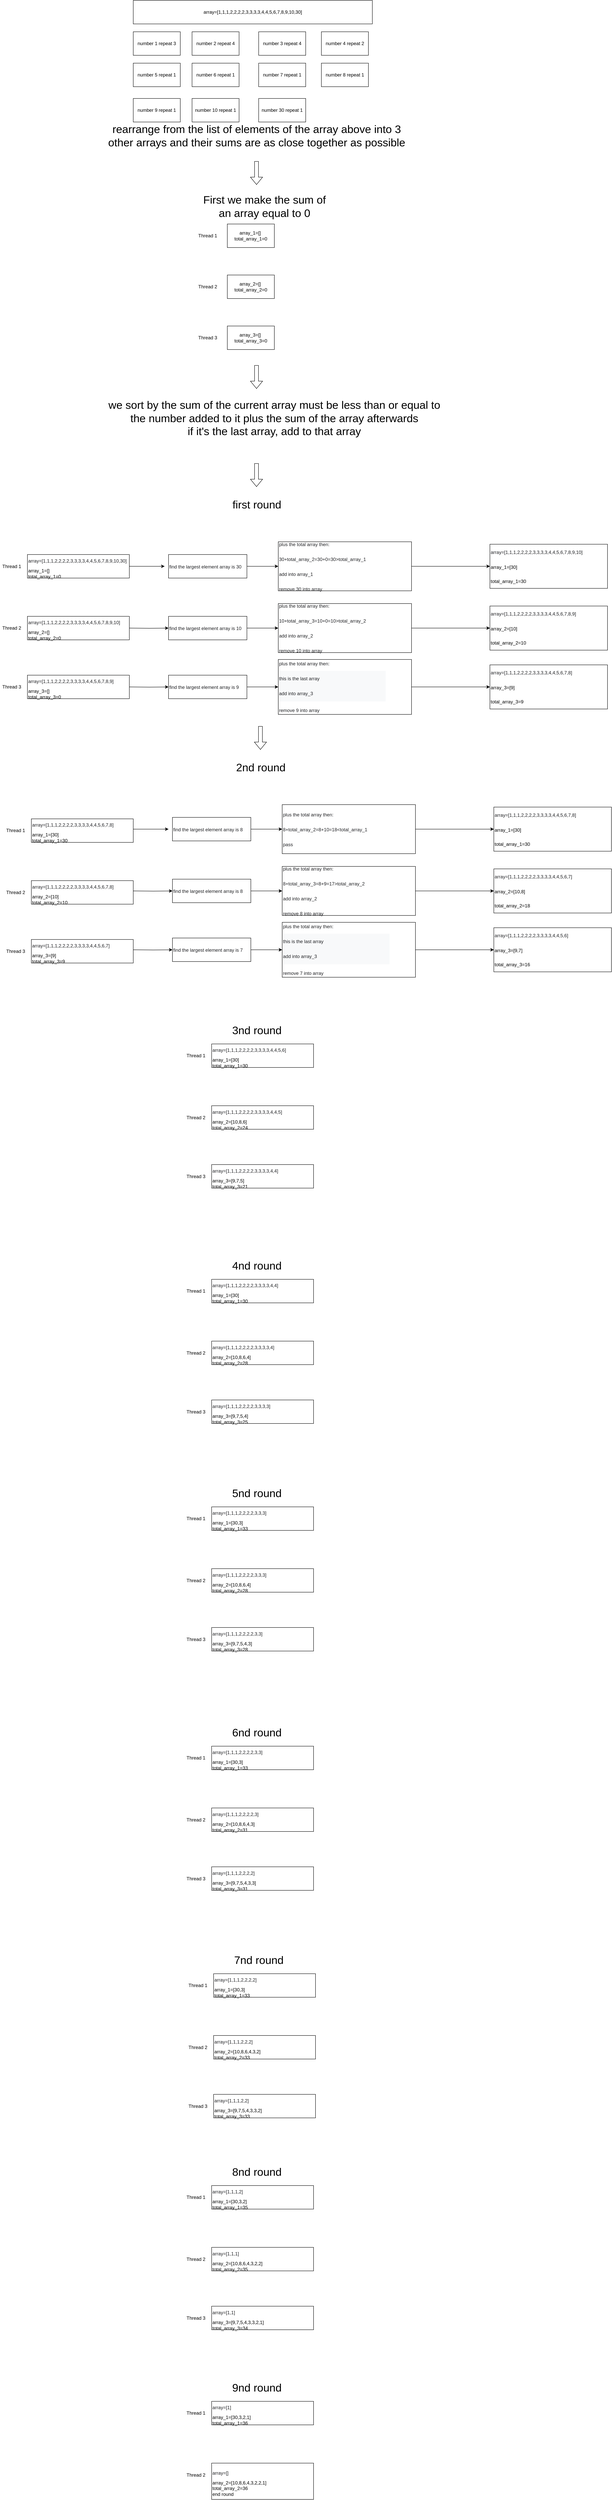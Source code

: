 <mxfile version="20.5.1" type="github">
  <diagram id="G98q_UxKe3HcsfpWrHot" name="Page-1">
    <mxGraphModel dx="1822" dy="1194" grid="1" gridSize="10" guides="1" tooltips="1" connect="1" arrows="1" fold="1" page="0" pageScale="1" pageWidth="583" pageHeight="413" math="0" shadow="0">
      <root>
        <mxCell id="0" />
        <mxCell id="1" parent="0" />
        <mxCell id="jDLYK8TEgY8uNV4DHBNw-1" value="Thread 1" style="text;html=1;strokeColor=none;fillColor=none;align=center;verticalAlign=middle;whiteSpace=wrap;rounded=0;" vertex="1" parent="1">
          <mxGeometry x="-170" y="1307.5" width="60" height="30" as="geometry" />
        </mxCell>
        <mxCell id="jDLYK8TEgY8uNV4DHBNw-2" value="Thread 2" style="text;html=1;strokeColor=none;fillColor=none;align=center;verticalAlign=middle;whiteSpace=wrap;rounded=0;" vertex="1" parent="1">
          <mxGeometry x="-170" y="1465" width="60" height="30" as="geometry" />
        </mxCell>
        <mxCell id="jDLYK8TEgY8uNV4DHBNw-3" value="Thread 3" style="text;html=1;strokeColor=none;fillColor=none;align=center;verticalAlign=middle;whiteSpace=wrap;rounded=0;" vertex="1" parent="1">
          <mxGeometry x="-170" y="1615" width="60" height="30" as="geometry" />
        </mxCell>
        <mxCell id="jDLYK8TEgY8uNV4DHBNw-7" value="array=[1,1,1,2,2,2,2,3,3,3,3,4,4,5,6,7,8,9,10,30]" style="rounded=0;whiteSpace=wrap;html=1;" vertex="1" parent="1">
          <mxGeometry x="170" y="-120" width="610" height="60" as="geometry" />
        </mxCell>
        <mxCell id="jDLYK8TEgY8uNV4DHBNw-8" value="number 1 repeat 3" style="whiteSpace=wrap;html=1;" vertex="1" parent="1">
          <mxGeometry x="170" y="-40" width="120" height="60" as="geometry" />
        </mxCell>
        <mxCell id="jDLYK8TEgY8uNV4DHBNw-9" value="number 2 repeat 4" style="whiteSpace=wrap;html=1;" vertex="1" parent="1">
          <mxGeometry x="320" y="-40" width="120" height="60" as="geometry" />
        </mxCell>
        <mxCell id="jDLYK8TEgY8uNV4DHBNw-10" value="number 3 repeat 4" style="whiteSpace=wrap;html=1;" vertex="1" parent="1">
          <mxGeometry x="490" y="-40" width="120" height="60" as="geometry" />
        </mxCell>
        <mxCell id="jDLYK8TEgY8uNV4DHBNw-11" value="number 4 repeat 2" style="whiteSpace=wrap;html=1;" vertex="1" parent="1">
          <mxGeometry x="650" y="-40" width="120" height="60" as="geometry" />
        </mxCell>
        <mxCell id="jDLYK8TEgY8uNV4DHBNw-12" value="number 5 repeat 1" style="whiteSpace=wrap;html=1;" vertex="1" parent="1">
          <mxGeometry x="170" y="40" width="120" height="60" as="geometry" />
        </mxCell>
        <mxCell id="jDLYK8TEgY8uNV4DHBNw-13" value="number 6 repeat 1" style="whiteSpace=wrap;html=1;" vertex="1" parent="1">
          <mxGeometry x="320" y="40" width="120" height="60" as="geometry" />
        </mxCell>
        <mxCell id="jDLYK8TEgY8uNV4DHBNw-14" value="number 7 repeat 1" style="whiteSpace=wrap;html=1;" vertex="1" parent="1">
          <mxGeometry x="490" y="40" width="120" height="60" as="geometry" />
        </mxCell>
        <mxCell id="jDLYK8TEgY8uNV4DHBNw-15" value="number 8 repeat 1" style="whiteSpace=wrap;html=1;" vertex="1" parent="1">
          <mxGeometry x="650" y="40" width="120" height="60" as="geometry" />
        </mxCell>
        <mxCell id="jDLYK8TEgY8uNV4DHBNw-16" value="number 9 repeat 1" style="whiteSpace=wrap;html=1;" vertex="1" parent="1">
          <mxGeometry x="170" y="130" width="120" height="60" as="geometry" />
        </mxCell>
        <mxCell id="jDLYK8TEgY8uNV4DHBNw-17" value="number 10 repeat 1" style="whiteSpace=wrap;html=1;" vertex="1" parent="1">
          <mxGeometry x="320" y="130" width="120" height="60" as="geometry" />
        </mxCell>
        <mxCell id="jDLYK8TEgY8uNV4DHBNw-18" value="number 30 repeat 1" style="whiteSpace=wrap;html=1;" vertex="1" parent="1">
          <mxGeometry x="490" y="130" width="120" height="60" as="geometry" />
        </mxCell>
        <mxCell id="jDLYK8TEgY8uNV4DHBNw-20" value="&lt;font style=&quot;font-size: 28px;&quot;&gt;rearrange from the list of elements of the array above into 3 other arrays and their sums are as close together as possible&lt;/font&gt;" style="text;html=1;strokeColor=none;fillColor=none;align=center;verticalAlign=middle;whiteSpace=wrap;rounded=0;" vertex="1" parent="1">
          <mxGeometry x="90" y="210" width="790" height="30" as="geometry" />
        </mxCell>
        <mxCell id="jDLYK8TEgY8uNV4DHBNw-21" value="&lt;font style=&quot;font-size: 28px;&quot;&gt;First we make the sum of an array equal to 0&lt;/font&gt;" style="text;html=1;strokeColor=none;fillColor=none;align=center;verticalAlign=middle;whiteSpace=wrap;rounded=0;" vertex="1" parent="1">
          <mxGeometry x="330" y="390" width="350" height="30" as="geometry" />
        </mxCell>
        <mxCell id="jDLYK8TEgY8uNV4DHBNw-22" value="&lt;pre style=&quot;color: rgb(32, 33, 36); unicode-bidi: isolate; line-height: 36px; border: none; padding: 2px 0.14em 2px 0px; position: relative; margin-top: -2px; margin-bottom: -2px; resize: none; font-family: inherit; overflow: hidden; width: 270.014px; overflow-wrap: break-word;&quot; dir=&quot;ltr&quot; id=&quot;tw-target-text&quot; data-placeholder=&quot;Bản dịch&quot; class=&quot;tw-data-text tw-text-large tw-ta&quot;&gt;array=[1,1,1,2,2,2,2,3,3,3,3,4,4,5,6,7,8,9,10,30]&lt;/pre&gt;array_1=[]&amp;nbsp;&lt;br&gt;total_array_1=0" style="rounded=0;whiteSpace=wrap;html=1;align=left;" vertex="1" parent="1">
          <mxGeometry x="-100" y="1292.5" width="260" height="60" as="geometry" />
        </mxCell>
        <mxCell id="jDLYK8TEgY8uNV4DHBNw-58" value="" style="edgeStyle=orthogonalEdgeStyle;rounded=0;orthogonalLoop=1;jettySize=auto;html=1;fontSize=12;" edge="1" parent="1" target="jDLYK8TEgY8uNV4DHBNw-54">
          <mxGeometry relative="1" as="geometry">
            <mxPoint x="160" y="1480" as="sourcePoint" />
          </mxGeometry>
        </mxCell>
        <mxCell id="jDLYK8TEgY8uNV4DHBNw-64" value="" style="edgeStyle=orthogonalEdgeStyle;rounded=0;orthogonalLoop=1;jettySize=auto;html=1;fontSize=12;" edge="1" parent="1" target="jDLYK8TEgY8uNV4DHBNw-60">
          <mxGeometry relative="1" as="geometry">
            <mxPoint x="160" y="1630" as="sourcePoint" />
          </mxGeometry>
        </mxCell>
        <mxCell id="jDLYK8TEgY8uNV4DHBNw-26" value="" style="endArrow=classic;html=1;rounded=0;exitX=1;exitY=0.5;exitDx=0;exitDy=0;" edge="1" parent="1" source="jDLYK8TEgY8uNV4DHBNw-22">
          <mxGeometry width="50" height="50" relative="1" as="geometry">
            <mxPoint x="350" y="1327.5" as="sourcePoint" />
            <mxPoint x="250" y="1322.5" as="targetPoint" />
          </mxGeometry>
        </mxCell>
        <mxCell id="jDLYK8TEgY8uNV4DHBNw-33" value="" style="edgeStyle=orthogonalEdgeStyle;rounded=0;orthogonalLoop=1;jettySize=auto;html=1;fontSize=12;" edge="1" parent="1" source="jDLYK8TEgY8uNV4DHBNw-28" target="jDLYK8TEgY8uNV4DHBNw-32">
          <mxGeometry relative="1" as="geometry" />
        </mxCell>
        <mxCell id="jDLYK8TEgY8uNV4DHBNw-28" value="&lt;pre style=&quot;unicode-bidi: isolate; line-height: 36px; border: none; padding: 2px 0.14em 2px 0px; position: relative; margin-top: -2px; margin-bottom: -2px; resize: none; font-family: inherit; overflow: hidden; width: 270.014px; overflow-wrap: break-word; color: rgb(32, 33, 36);&quot; dir=&quot;ltr&quot; id=&quot;tw-target-text&quot; data-placeholder=&quot;Bản dịch&quot; class=&quot;tw-data-text tw-text-large tw-ta&quot;&gt;&lt;span lang=&quot;en&quot; class=&quot;Y2IQFc&quot;&gt;find the largest element array is 30&lt;/span&gt;&lt;/pre&gt;" style="rounded=0;whiteSpace=wrap;html=1;fontSize=12;align=left;" vertex="1" parent="1">
          <mxGeometry x="260" y="1292.5" width="200" height="60" as="geometry" />
        </mxCell>
        <mxCell id="jDLYK8TEgY8uNV4DHBNw-49" value="" style="edgeStyle=orthogonalEdgeStyle;rounded=0;orthogonalLoop=1;jettySize=auto;html=1;fontSize=12;" edge="1" parent="1" source="jDLYK8TEgY8uNV4DHBNw-32" target="jDLYK8TEgY8uNV4DHBNw-48">
          <mxGeometry relative="1" as="geometry" />
        </mxCell>
        <mxCell id="jDLYK8TEgY8uNV4DHBNw-32" value="&lt;pre style=&quot;unicode-bidi: isolate; line-height: 0.5; border: none; padding: 2px 0.14em 2px 0px; position: relative; margin-top: -2px; margin-bottom: -2px; resize: none; font-family: inherit; overflow: hidden; width: 270.014px; overflow-wrap: break-word; color: rgb(32, 33, 36);&quot; dir=&quot;ltr&quot; id=&quot;tw-target-text&quot; data-placeholder=&quot;Bản dịch&quot; class=&quot;tw-data-text tw-text-large tw-ta&quot;&gt;&lt;pre style=&quot;unicode-bidi: isolate; line-height: 36px; border: none; padding: 2px 0.14em 2px 0px; position: relative; margin-top: -2px; margin-bottom: -2px; resize: none; font-family: inherit; overflow: hidden; width: 270.014px; overflow-wrap: break-word;&quot; dir=&quot;ltr&quot; id=&quot;tw-target-text&quot; data-placeholder=&quot;Bản dịch&quot; class=&quot;tw-data-text tw-text-large tw-ta&quot;&gt;&lt;span lang=&quot;en&quot; class=&quot;Y2IQFc&quot;&gt;plus the total array then: &lt;/span&gt;&lt;/pre&gt;&lt;pre style=&quot;unicode-bidi: isolate; line-height: 36px; border: none; padding: 2px 0.14em 2px 0px; position: relative; margin-top: -2px; margin-bottom: -2px; resize: none; font-family: inherit; overflow: hidden; width: 270.014px; overflow-wrap: break-word;&quot; dir=&quot;ltr&quot; id=&quot;tw-target-text&quot; data-placeholder=&quot;Bản dịch&quot; class=&quot;tw-data-text tw-text-large tw-ta&quot;&gt;&lt;span lang=&quot;en&quot; class=&quot;Y2IQFc&quot;&gt;30+total_array_2=30+0=30&amp;gt;total_array_1 &lt;/span&gt;&lt;/pre&gt;&lt;pre style=&quot;unicode-bidi: isolate; line-height: 36px; border: none; padding: 2px 0.14em 2px 0px; position: relative; margin-top: -2px; margin-bottom: -2px; resize: none; font-family: inherit; overflow: hidden; width: 270.014px; overflow-wrap: break-word;&quot; dir=&quot;ltr&quot; id=&quot;tw-target-text&quot; data-placeholder=&quot;Bản dịch&quot; class=&quot;tw-data-text tw-text-large tw-ta&quot;&gt;add into &lt;span style=&quot;font-family: inherit; background-color: initial;&quot;&gt;array_1&lt;/span&gt;&lt;/pre&gt;&lt;pre style=&quot;unicode-bidi: isolate; line-height: 36px; border: none; padding: 2px 0.14em 2px 0px; position: relative; margin-top: -2px; margin-bottom: -2px; resize: none; font-family: inherit; overflow: hidden; width: 270.014px; overflow-wrap: break-word;&quot; dir=&quot;ltr&quot; id=&quot;tw-target-text&quot; data-placeholder=&quot;Bản dịch&quot; class=&quot;tw-data-text tw-text-large tw-ta&quot;&gt;&lt;span lang=&quot;en&quot; class=&quot;Y2IQFc&quot;&gt;remove 30 into array &lt;/span&gt;&lt;/pre&gt;&lt;/pre&gt;" style="rounded=0;whiteSpace=wrap;html=1;fontSize=12;align=left;" vertex="1" parent="1">
          <mxGeometry x="540" y="1260" width="340" height="125" as="geometry" />
        </mxCell>
        <mxCell id="jDLYK8TEgY8uNV4DHBNw-41" value="&lt;font style=&quot;font-size: 28px;&quot;&gt;we sort by the sum of the current array must be less than or equal to the number added to it plus the sum of the array afterwards&lt;br&gt;if it&#39;s the last array, add to that array&lt;/font&gt;" style="text;html=1;strokeColor=none;fillColor=none;align=center;verticalAlign=middle;whiteSpace=wrap;rounded=0;fontSize=12;" vertex="1" parent="1">
          <mxGeometry x="100" y="930" width="860" height="30" as="geometry" />
        </mxCell>
        <mxCell id="jDLYK8TEgY8uNV4DHBNw-42" value="Thread 1" style="text;html=1;strokeColor=none;fillColor=none;align=center;verticalAlign=middle;whiteSpace=wrap;rounded=0;" vertex="1" parent="1">
          <mxGeometry x="330" y="465" width="60" height="30" as="geometry" />
        </mxCell>
        <mxCell id="jDLYK8TEgY8uNV4DHBNw-43" value="Thread 2" style="text;html=1;strokeColor=none;fillColor=none;align=center;verticalAlign=middle;whiteSpace=wrap;rounded=0;" vertex="1" parent="1">
          <mxGeometry x="330" y="595" width="60" height="30" as="geometry" />
        </mxCell>
        <mxCell id="jDLYK8TEgY8uNV4DHBNw-44" value="Thread 3" style="text;html=1;strokeColor=none;fillColor=none;align=center;verticalAlign=middle;whiteSpace=wrap;rounded=0;" vertex="1" parent="1">
          <mxGeometry x="330" y="725" width="60" height="30" as="geometry" />
        </mxCell>
        <mxCell id="jDLYK8TEgY8uNV4DHBNw-45" value="array_1=[]&amp;nbsp;&lt;br&gt;total_array_1=0" style="rounded=0;whiteSpace=wrap;html=1;" vertex="1" parent="1">
          <mxGeometry x="410" y="450" width="120" height="60" as="geometry" />
        </mxCell>
        <mxCell id="jDLYK8TEgY8uNV4DHBNw-46" value="array_2=[]&amp;nbsp;&lt;br&gt;total_array_2=0" style="rounded=0;whiteSpace=wrap;html=1;" vertex="1" parent="1">
          <mxGeometry x="410" y="580" width="120" height="60" as="geometry" />
        </mxCell>
        <mxCell id="jDLYK8TEgY8uNV4DHBNw-47" value="array_3=[]&amp;nbsp;&lt;br&gt;total_array_3=0" style="rounded=0;whiteSpace=wrap;html=1;" vertex="1" parent="1">
          <mxGeometry x="410" y="710" width="120" height="60" as="geometry" />
        </mxCell>
        <mxCell id="jDLYK8TEgY8uNV4DHBNw-48" value="&lt;pre style=&quot;color: rgb(32, 33, 36); unicode-bidi: isolate; line-height: 36px; border: none; padding: 2px 0.14em 2px 0px; position: relative; margin-top: -2px; margin-bottom: -2px; resize: none; font-family: inherit; overflow: hidden; width: 270.014px; overflow-wrap: break-word;&quot; dir=&quot;ltr&quot; id=&quot;tw-target-text&quot; data-placeholder=&quot;Bản dịch&quot; class=&quot;tw-data-text tw-text-large tw-ta&quot;&gt;array=[1,1,1,2,2,2,2,3,3,3,3,4,4,5,6,7,8,9,10]&lt;/pre&gt;&lt;pre style=&quot;color: rgb(32, 33, 36); unicode-bidi: isolate; line-height: 36px; border: none; padding: 2px 0.14em 2px 0px; position: relative; margin-top: -2px; margin-bottom: -2px; resize: none; font-family: inherit; overflow: hidden; width: 270.014px; overflow-wrap: break-word;&quot; dir=&quot;ltr&quot; id=&quot;tw-target-text&quot; data-placeholder=&quot;Bản dịch&quot; class=&quot;tw-data-text tw-text-large tw-ta&quot;&gt;&lt;span style=&quot;color: rgb(0, 0, 0); text-align: center;&quot;&gt;array_1=[30]&amp;nbsp;&lt;/span&gt;&lt;br style=&quot;color: rgb(0, 0, 0); text-align: center;&quot;&gt;&lt;span style=&quot;color: rgb(0, 0, 0); text-align: center;&quot;&gt;total_array_1=30&lt;/span&gt;&lt;br&gt;&lt;/pre&gt;" style="whiteSpace=wrap;html=1;align=left;rounded=0;" vertex="1" parent="1">
          <mxGeometry x="1080" y="1266.25" width="300" height="112.5" as="geometry" />
        </mxCell>
        <mxCell id="jDLYK8TEgY8uNV4DHBNw-53" value="" style="edgeStyle=orthogonalEdgeStyle;rounded=0;orthogonalLoop=1;jettySize=auto;html=1;fontSize=12;" edge="1" parent="1" source="jDLYK8TEgY8uNV4DHBNw-54" target="jDLYK8TEgY8uNV4DHBNw-56">
          <mxGeometry relative="1" as="geometry" />
        </mxCell>
        <mxCell id="jDLYK8TEgY8uNV4DHBNw-54" value="&lt;pre style=&quot;unicode-bidi: isolate; line-height: 36px; border: none; padding: 2px 0.14em 2px 0px; position: relative; margin-top: -2px; margin-bottom: -2px; resize: none; font-family: inherit; overflow: hidden; width: 270.014px; overflow-wrap: break-word; color: rgb(32, 33, 36);&quot; dir=&quot;ltr&quot; id=&quot;tw-target-text&quot; data-placeholder=&quot;Bản dịch&quot; class=&quot;tw-data-text tw-text-large tw-ta&quot;&gt;&lt;span lang=&quot;en&quot; class=&quot;Y2IQFc&quot;&gt;find the largest element array is 10&lt;/span&gt;&lt;/pre&gt;" style="rounded=0;whiteSpace=wrap;html=1;fontSize=12;align=left;" vertex="1" parent="1">
          <mxGeometry x="260" y="1450" width="200" height="60" as="geometry" />
        </mxCell>
        <mxCell id="jDLYK8TEgY8uNV4DHBNw-55" value="" style="edgeStyle=orthogonalEdgeStyle;rounded=0;orthogonalLoop=1;jettySize=auto;html=1;fontSize=12;entryX=0;entryY=0.5;entryDx=0;entryDy=0;entryPerimeter=0;" edge="1" parent="1" source="jDLYK8TEgY8uNV4DHBNw-56" target="jDLYK8TEgY8uNV4DHBNw-66">
          <mxGeometry relative="1" as="geometry">
            <mxPoint x="1070" y="1480" as="targetPoint" />
          </mxGeometry>
        </mxCell>
        <mxCell id="jDLYK8TEgY8uNV4DHBNw-56" value="&lt;pre style=&quot;unicode-bidi: isolate; line-height: 0.5; border: none; padding: 2px 0.14em 2px 0px; position: relative; margin-top: -2px; margin-bottom: -2px; resize: none; font-family: inherit; overflow: hidden; width: 270.014px; overflow-wrap: break-word; color: rgb(32, 33, 36);&quot; dir=&quot;ltr&quot; id=&quot;tw-target-text&quot; data-placeholder=&quot;Bản dịch&quot; class=&quot;tw-data-text tw-text-large tw-ta&quot;&gt;&lt;pre style=&quot;unicode-bidi: isolate; line-height: 36px; border: none; padding: 2px 0.14em 2px 0px; position: relative; margin-top: -2px; margin-bottom: -2px; resize: none; font-family: inherit; overflow: hidden; width: 270.014px; overflow-wrap: break-word;&quot; dir=&quot;ltr&quot; id=&quot;tw-target-text&quot; data-placeholder=&quot;Bản dịch&quot; class=&quot;tw-data-text tw-text-large tw-ta&quot;&gt;&lt;span lang=&quot;en&quot; class=&quot;Y2IQFc&quot;&gt;plus the total array then: &lt;/span&gt;&lt;/pre&gt;&lt;pre style=&quot;unicode-bidi: isolate; line-height: 36px; border: none; padding: 2px 0.14em 2px 0px; position: relative; margin-top: -2px; margin-bottom: -2px; resize: none; font-family: inherit; overflow: hidden; width: 270.014px; overflow-wrap: break-word;&quot; dir=&quot;ltr&quot; id=&quot;tw-target-text&quot; data-placeholder=&quot;Bản dịch&quot; class=&quot;tw-data-text tw-text-large tw-ta&quot;&gt;&lt;span lang=&quot;en&quot; class=&quot;Y2IQFc&quot;&gt;10+total_array_3=10+0=10&amp;gt;total_array_2 &lt;/span&gt;&lt;/pre&gt;&lt;pre style=&quot;unicode-bidi: isolate; line-height: 36px; border: none; padding: 2px 0.14em 2px 0px; position: relative; margin-top: -2px; margin-bottom: -2px; resize: none; font-family: inherit; overflow: hidden; width: 270.014px; overflow-wrap: break-word;&quot; dir=&quot;ltr&quot; id=&quot;tw-target-text&quot; data-placeholder=&quot;Bản dịch&quot; class=&quot;tw-data-text tw-text-large tw-ta&quot;&gt;add into &lt;span style=&quot;font-family: inherit; background-color: initial;&quot;&gt;array_2&lt;/span&gt;&lt;/pre&gt;&lt;pre style=&quot;unicode-bidi: isolate; line-height: 36px; border: none; padding: 2px 0.14em 2px 0px; position: relative; margin-top: -2px; margin-bottom: -2px; resize: none; font-family: inherit; overflow: hidden; width: 270.014px; overflow-wrap: break-word;&quot; dir=&quot;ltr&quot; id=&quot;tw-target-text&quot; data-placeholder=&quot;Bản dịch&quot; class=&quot;tw-data-text tw-text-large tw-ta&quot;&gt;&lt;span lang=&quot;en&quot; class=&quot;Y2IQFc&quot;&gt;remove 10 into array &lt;/span&gt;&lt;/pre&gt;&lt;/pre&gt;" style="rounded=0;whiteSpace=wrap;html=1;fontSize=12;align=left;" vertex="1" parent="1">
          <mxGeometry x="540" y="1417.5" width="340" height="125" as="geometry" />
        </mxCell>
        <mxCell id="jDLYK8TEgY8uNV4DHBNw-59" value="" style="edgeStyle=orthogonalEdgeStyle;rounded=0;orthogonalLoop=1;jettySize=auto;html=1;fontSize=12;" edge="1" parent="1" source="jDLYK8TEgY8uNV4DHBNw-60" target="jDLYK8TEgY8uNV4DHBNw-62">
          <mxGeometry relative="1" as="geometry" />
        </mxCell>
        <mxCell id="jDLYK8TEgY8uNV4DHBNw-60" value="&lt;pre style=&quot;unicode-bidi: isolate; line-height: 36px; border: none; padding: 2px 0.14em 2px 0px; position: relative; margin-top: -2px; margin-bottom: -2px; resize: none; font-family: inherit; overflow: hidden; width: 270.014px; overflow-wrap: break-word; color: rgb(32, 33, 36);&quot; dir=&quot;ltr&quot; id=&quot;tw-target-text&quot; data-placeholder=&quot;Bản dịch&quot; class=&quot;tw-data-text tw-text-large tw-ta&quot;&gt;&lt;span lang=&quot;en&quot; class=&quot;Y2IQFc&quot;&gt;find the largest element array is 9&lt;/span&gt;&lt;/pre&gt;" style="rounded=0;whiteSpace=wrap;html=1;fontSize=12;align=left;" vertex="1" parent="1">
          <mxGeometry x="260" y="1600" width="200" height="60" as="geometry" />
        </mxCell>
        <mxCell id="jDLYK8TEgY8uNV4DHBNw-61" value="" style="edgeStyle=orthogonalEdgeStyle;rounded=0;orthogonalLoop=1;jettySize=auto;html=1;fontSize=12;entryX=0;entryY=0.5;entryDx=0;entryDy=0;" edge="1" parent="1" source="jDLYK8TEgY8uNV4DHBNw-62" target="jDLYK8TEgY8uNV4DHBNw-67">
          <mxGeometry relative="1" as="geometry">
            <mxPoint x="1080" y="1630" as="targetPoint" />
          </mxGeometry>
        </mxCell>
        <mxCell id="jDLYK8TEgY8uNV4DHBNw-62" value="&lt;pre style=&quot;unicode-bidi: isolate; line-height: 0.5; border: none; padding: 2px 0.14em 2px 0px; position: relative; margin-top: -2px; margin-bottom: -2px; resize: none; font-family: inherit; overflow: hidden; width: 270.014px; overflow-wrap: break-word; color: rgb(32, 33, 36);&quot; dir=&quot;ltr&quot; id=&quot;tw-target-text&quot; data-placeholder=&quot;Bản dịch&quot; class=&quot;tw-data-text tw-text-large tw-ta&quot;&gt;&lt;pre style=&quot;unicode-bidi: isolate; line-height: 36px; border: none; padding: 2px 0.14em 2px 0px; position: relative; margin-top: -2px; margin-bottom: -2px; resize: none; font-family: inherit; overflow: hidden; width: 270.014px; overflow-wrap: break-word;&quot; dir=&quot;ltr&quot; id=&quot;tw-target-text&quot; data-placeholder=&quot;Bản dịch&quot; class=&quot;tw-data-text tw-text-large tw-ta&quot;&gt;&lt;span lang=&quot;en&quot; class=&quot;Y2IQFc&quot;&gt;plus the total array then: &lt;/span&gt;&lt;/pre&gt;&lt;pre style=&quot;unicode-bidi: isolate; line-height: 36px; border: none; padding: 2px 0.14em 2px 0px; position: relative; margin-top: -2px; margin-bottom: -2px; resize: none; font-family: inherit; overflow: hidden; width: 270.014px; overflow-wrap: break-word;&quot; dir=&quot;ltr&quot; id=&quot;tw-target-text&quot; data-placeholder=&quot;Bản dịch&quot; class=&quot;tw-data-text tw-text-large tw-ta&quot;&gt;&lt;span lang=&quot;en&quot; class=&quot;Y2IQFc&quot;&gt;&lt;pre style=&quot;unicode-bidi: isolate; line-height: 36px; background-color: rgb(248, 249, 250); border: none; padding: 2px 0.14em 2px 0px; position: relative; margin-top: -2px; margin-bottom: -2px; resize: none; font-family: inherit; overflow: hidden; width: 270.014px; overflow-wrap: break-word;&quot; dir=&quot;ltr&quot; id=&quot;tw-target-text&quot; data-placeholder=&quot;Bản dịch&quot; class=&quot;tw-data-text tw-text-large tw-ta&quot;&gt;&lt;span style=&quot;&quot; lang=&quot;en&quot; class=&quot;Y2IQFc&quot;&gt;&lt;font style=&quot;font-size: 12px;&quot;&gt;this is the last array&lt;/font&gt;&lt;/span&gt;&lt;/pre&gt;&lt;pre style=&quot;unicode-bidi: isolate; line-height: 36px; background-color: rgb(248, 249, 250); border: none; padding: 2px 0.14em 2px 0px; position: relative; margin-top: -2px; margin-bottom: -2px; resize: none; font-family: inherit; overflow: hidden; width: 270.014px; overflow-wrap: break-word;&quot; dir=&quot;ltr&quot; id=&quot;tw-target-text&quot; data-placeholder=&quot;Bản dịch&quot; class=&quot;tw-data-text tw-text-large tw-ta&quot;&gt;&lt;span style=&quot;&quot; lang=&quot;en&quot; class=&quot;Y2IQFc&quot;&gt;&lt;font style=&quot;font-size: 12px;&quot;&gt;add into array_3&lt;/font&gt;&lt;/span&gt;&lt;/pre&gt;&lt;/span&gt;&lt;/pre&gt;&lt;pre style=&quot;unicode-bidi: isolate; line-height: 36px; border: none; padding: 2px 0.14em 2px 0px; position: relative; margin-top: -2px; margin-bottom: -2px; resize: none; font-family: inherit; overflow: hidden; width: 270.014px; overflow-wrap: break-word;&quot; dir=&quot;ltr&quot; id=&quot;tw-target-text&quot; data-placeholder=&quot;Bản dịch&quot; class=&quot;tw-data-text tw-text-large tw-ta&quot;&gt;&lt;span lang=&quot;en&quot; class=&quot;Y2IQFc&quot;&gt;&lt;div style=&quot;overflow: hidden; position: relative; outline: 0px;&quot; tabindex=&quot;0&quot; id=&quot;tw-target-text-container&quot; class=&quot;tw-ta-container F0azHf tw-nfl&quot;&gt;&lt;pre style=&quot;unicode-bidi: isolate; font-size: 28px; line-height: 36px; background-color: transparent; border: none; padding: 2px 0.14em 2px 0px; position: relative; margin-top: -2px; margin-bottom: -2px; resize: none; font-family: inherit; overflow: hidden; width: 270.014px; overflow-wrap: break-word;&quot; dir=&quot;ltr&quot; id=&quot;tw-target-text&quot; data-placeholder=&quot;Bản dịch&quot; class=&quot;tw-data-text tw-text-large tw-ta&quot;&gt;&lt;span style=&quot;background-color: initial; font-family: inherit; font-size: 12px;&quot;&gt;remove 9 into array&amp;nbsp;&lt;/span&gt;&lt;br&gt;&lt;/pre&gt;&lt;/div&gt;&lt;/span&gt;&lt;/pre&gt;&lt;/pre&gt;" style="rounded=0;whiteSpace=wrap;html=1;fontSize=12;align=left;" vertex="1" parent="1">
          <mxGeometry x="540" y="1560" width="340" height="140" as="geometry" />
        </mxCell>
        <mxCell id="jDLYK8TEgY8uNV4DHBNw-66" value="&lt;pre style=&quot;color: rgb(32, 33, 36); unicode-bidi: isolate; line-height: 36px; border: none; padding: 2px 0.14em 2px 0px; position: relative; margin-top: -2px; margin-bottom: -2px; resize: none; font-family: inherit; overflow: hidden; width: 270.014px; overflow-wrap: break-word;&quot; dir=&quot;ltr&quot; id=&quot;tw-target-text&quot; data-placeholder=&quot;Bản dịch&quot; class=&quot;tw-data-text tw-text-large tw-ta&quot;&gt;array=[1,1,1,2,2,2,2,3,3,3,3,4,4,5,6,7,8,9]&lt;/pre&gt;&lt;pre style=&quot;color: rgb(32, 33, 36); unicode-bidi: isolate; line-height: 36px; border: none; padding: 2px 0.14em 2px 0px; position: relative; margin-top: -2px; margin-bottom: -2px; resize: none; font-family: inherit; overflow: hidden; width: 270.014px; overflow-wrap: break-word;&quot; dir=&quot;ltr&quot; id=&quot;tw-target-text&quot; data-placeholder=&quot;Bản dịch&quot; class=&quot;tw-data-text tw-text-large tw-ta&quot;&gt;&lt;span style=&quot;color: rgb(0, 0, 0); text-align: center;&quot;&gt;array_2=[10]&amp;nbsp;&lt;/span&gt;&lt;br style=&quot;color: rgb(0, 0, 0); text-align: center;&quot;&gt;&lt;span style=&quot;color: rgb(0, 0, 0); text-align: center;&quot;&gt;total_array_2=10&lt;/span&gt;&lt;br&gt;&lt;/pre&gt;" style="whiteSpace=wrap;html=1;align=left;rounded=0;" vertex="1" parent="1">
          <mxGeometry x="1080" y="1423.75" width="300" height="112.5" as="geometry" />
        </mxCell>
        <mxCell id="jDLYK8TEgY8uNV4DHBNw-67" value="&lt;pre style=&quot;color: rgb(32, 33, 36); unicode-bidi: isolate; line-height: 36px; border: none; padding: 2px 0.14em 2px 0px; position: relative; margin-top: -2px; margin-bottom: -2px; resize: none; font-family: inherit; overflow: hidden; width: 270.014px; overflow-wrap: break-word;&quot; dir=&quot;ltr&quot; id=&quot;tw-target-text&quot; data-placeholder=&quot;Bản dịch&quot; class=&quot;tw-data-text tw-text-large tw-ta&quot;&gt;array=[1,1,1,2,2,2,2,3,3,3,3,4,4,5,6,7,8]&lt;/pre&gt;&lt;pre style=&quot;color: rgb(32, 33, 36); unicode-bidi: isolate; line-height: 36px; border: none; padding: 2px 0.14em 2px 0px; position: relative; margin-top: -2px; margin-bottom: -2px; resize: none; font-family: inherit; overflow: hidden; width: 270.014px; overflow-wrap: break-word;&quot; dir=&quot;ltr&quot; id=&quot;tw-target-text&quot; data-placeholder=&quot;Bản dịch&quot; class=&quot;tw-data-text tw-text-large tw-ta&quot;&gt;&lt;span style=&quot;color: rgb(0, 0, 0); text-align: center;&quot;&gt;array_3=[9]&amp;nbsp;&lt;/span&gt;&lt;br style=&quot;color: rgb(0, 0, 0); text-align: center;&quot;&gt;&lt;span style=&quot;color: rgb(0, 0, 0); text-align: center;&quot;&gt;total_array_3=9&lt;/span&gt;&lt;br&gt;&lt;/pre&gt;" style="whiteSpace=wrap;html=1;align=left;rounded=0;" vertex="1" parent="1">
          <mxGeometry x="1080" y="1573.75" width="300" height="112.5" as="geometry" />
        </mxCell>
        <mxCell id="jDLYK8TEgY8uNV4DHBNw-68" value="&lt;font style=&quot;font-size: 28px;&quot;&gt;first round&lt;/font&gt;" style="text;html=1;align=center;verticalAlign=middle;resizable=0;points=[];autosize=1;strokeColor=none;fillColor=none;fontSize=12;" vertex="1" parent="1">
          <mxGeometry x="410" y="1140" width="150" height="50" as="geometry" />
        </mxCell>
        <mxCell id="jDLYK8TEgY8uNV4DHBNw-69" value="" style="shape=flexArrow;endArrow=classic;html=1;rounded=0;fontSize=28;" edge="1" parent="1">
          <mxGeometry width="50" height="50" relative="1" as="geometry">
            <mxPoint x="484.5" y="290" as="sourcePoint" />
            <mxPoint x="484.5" y="350" as="targetPoint" />
            <Array as="points">
              <mxPoint x="485" y="290" />
            </Array>
          </mxGeometry>
        </mxCell>
        <mxCell id="jDLYK8TEgY8uNV4DHBNw-70" value="" style="shape=flexArrow;endArrow=classic;html=1;rounded=0;fontSize=28;" edge="1" parent="1">
          <mxGeometry width="50" height="50" relative="1" as="geometry">
            <mxPoint x="484.5" y="810" as="sourcePoint" />
            <mxPoint x="484.5" y="870" as="targetPoint" />
          </mxGeometry>
        </mxCell>
        <mxCell id="jDLYK8TEgY8uNV4DHBNw-71" value="" style="shape=flexArrow;endArrow=classic;html=1;rounded=0;fontSize=28;" edge="1" parent="1">
          <mxGeometry width="50" height="50" relative="1" as="geometry">
            <mxPoint x="484.5" y="1060" as="sourcePoint" />
            <mxPoint x="484.5" y="1120" as="targetPoint" />
          </mxGeometry>
        </mxCell>
        <mxCell id="jDLYK8TEgY8uNV4DHBNw-76" value="" style="edgeStyle=orthogonalEdgeStyle;rounded=0;orthogonalLoop=1;jettySize=auto;html=1;fontSize=12;" edge="1" parent="1" target="jDLYK8TEgY8uNV4DHBNw-87">
          <mxGeometry relative="1" as="geometry">
            <mxPoint x="170" y="2150" as="sourcePoint" />
          </mxGeometry>
        </mxCell>
        <mxCell id="jDLYK8TEgY8uNV4DHBNw-78" value="" style="edgeStyle=orthogonalEdgeStyle;rounded=0;orthogonalLoop=1;jettySize=auto;html=1;fontSize=12;" edge="1" parent="1" target="jDLYK8TEgY8uNV4DHBNw-91">
          <mxGeometry relative="1" as="geometry">
            <mxPoint x="170" y="2300" as="sourcePoint" />
          </mxGeometry>
        </mxCell>
        <mxCell id="jDLYK8TEgY8uNV4DHBNw-80" value="" style="endArrow=classic;html=1;rounded=0;exitX=1;exitY=0.5;exitDx=0;exitDy=0;" edge="1" parent="1">
          <mxGeometry width="50" height="50" relative="1" as="geometry">
            <mxPoint x="170" y="1992.5" as="sourcePoint" />
            <mxPoint x="260" y="1992.5" as="targetPoint" />
          </mxGeometry>
        </mxCell>
        <mxCell id="jDLYK8TEgY8uNV4DHBNw-81" value="" style="edgeStyle=orthogonalEdgeStyle;rounded=0;orthogonalLoop=1;jettySize=auto;html=1;fontSize=12;" edge="1" parent="1" source="jDLYK8TEgY8uNV4DHBNw-82" target="jDLYK8TEgY8uNV4DHBNw-84">
          <mxGeometry relative="1" as="geometry" />
        </mxCell>
        <mxCell id="jDLYK8TEgY8uNV4DHBNw-82" value="&lt;pre style=&quot;unicode-bidi: isolate; line-height: 36px; border: none; padding: 2px 0.14em 2px 0px; position: relative; margin-top: -2px; margin-bottom: -2px; resize: none; font-family: inherit; overflow: hidden; width: 270.014px; overflow-wrap: break-word; color: rgb(32, 33, 36);&quot; dir=&quot;ltr&quot; id=&quot;tw-target-text&quot; data-placeholder=&quot;Bản dịch&quot; class=&quot;tw-data-text tw-text-large tw-ta&quot;&gt;&lt;span lang=&quot;en&quot; class=&quot;Y2IQFc&quot;&gt;find the largest element array is 8&lt;/span&gt;&lt;/pre&gt;" style="rounded=0;whiteSpace=wrap;html=1;fontSize=12;align=left;" vertex="1" parent="1">
          <mxGeometry x="270" y="1962.5" width="200" height="60" as="geometry" />
        </mxCell>
        <mxCell id="jDLYK8TEgY8uNV4DHBNw-83" value="" style="edgeStyle=orthogonalEdgeStyle;rounded=0;orthogonalLoop=1;jettySize=auto;html=1;fontSize=12;" edge="1" parent="1" source="jDLYK8TEgY8uNV4DHBNw-84" target="jDLYK8TEgY8uNV4DHBNw-85">
          <mxGeometry relative="1" as="geometry" />
        </mxCell>
        <mxCell id="jDLYK8TEgY8uNV4DHBNw-84" value="&lt;pre style=&quot;unicode-bidi: isolate; line-height: 0.5; border: none; padding: 2px 0.14em 2px 0px; position: relative; margin-top: -2px; margin-bottom: -2px; resize: none; font-family: inherit; overflow: hidden; width: 270.014px; overflow-wrap: break-word; color: rgb(32, 33, 36);&quot; dir=&quot;ltr&quot; id=&quot;tw-target-text&quot; data-placeholder=&quot;Bản dịch&quot; class=&quot;tw-data-text tw-text-large tw-ta&quot;&gt;&lt;pre style=&quot;unicode-bidi: isolate; line-height: 36px; border: none; padding: 2px 0.14em 2px 0px; position: relative; margin-top: -2px; margin-bottom: -2px; resize: none; font-family: inherit; overflow: hidden; width: 270.014px; overflow-wrap: break-word;&quot; dir=&quot;ltr&quot; id=&quot;tw-target-text&quot; data-placeholder=&quot;Bản dịch&quot; class=&quot;tw-data-text tw-text-large tw-ta&quot;&gt;&lt;span lang=&quot;en&quot; class=&quot;Y2IQFc&quot;&gt;plus the total array then: &lt;/span&gt;&lt;/pre&gt;&lt;pre style=&quot;unicode-bidi: isolate; line-height: 36px; border: none; padding: 2px 0.14em 2px 0px; position: relative; margin-top: -2px; margin-bottom: -2px; resize: none; font-family: inherit; overflow: hidden; width: 270.014px; overflow-wrap: break-word;&quot; dir=&quot;ltr&quot; id=&quot;tw-target-text&quot; data-placeholder=&quot;Bản dịch&quot; class=&quot;tw-data-text tw-text-large tw-ta&quot;&gt;&lt;span lang=&quot;en&quot; class=&quot;Y2IQFc&quot;&gt;8+total_array_2=8+10=18&amp;lt;total_array_1 &lt;/span&gt;&lt;/pre&gt;&lt;pre style=&quot;unicode-bidi: isolate; line-height: 36px; border: none; padding: 2px 0.14em 2px 0px; position: relative; margin-top: -2px; margin-bottom: -2px; resize: none; font-family: inherit; overflow: hidden; width: 270.014px; overflow-wrap: break-word;&quot; dir=&quot;ltr&quot; id=&quot;tw-target-text&quot; data-placeholder=&quot;Bản dịch&quot; class=&quot;tw-data-text tw-text-large tw-ta&quot;&gt;pass &lt;/pre&gt;&lt;/pre&gt;" style="rounded=0;whiteSpace=wrap;html=1;fontSize=12;align=left;" vertex="1" parent="1">
          <mxGeometry x="550" y="1930" width="340" height="125" as="geometry" />
        </mxCell>
        <mxCell id="jDLYK8TEgY8uNV4DHBNw-85" value="&lt;pre style=&quot;color: rgb(32, 33, 36); unicode-bidi: isolate; line-height: 36px; border: none; padding: 2px 0.14em 2px 0px; position: relative; margin-top: -2px; margin-bottom: -2px; resize: none; font-family: inherit; overflow: hidden; width: 270.014px; overflow-wrap: break-word;&quot; dir=&quot;ltr&quot; id=&quot;tw-target-text&quot; data-placeholder=&quot;Bản dịch&quot; class=&quot;tw-data-text tw-text-large tw-ta&quot;&gt;array=[1,1,1,2,2,2,2,3,3,3,3,4,4,5,6,7,8]&lt;/pre&gt;&lt;pre style=&quot;color: rgb(32, 33, 36); unicode-bidi: isolate; line-height: 36px; border: none; padding: 2px 0.14em 2px 0px; position: relative; margin-top: -2px; margin-bottom: -2px; resize: none; font-family: inherit; overflow: hidden; width: 270.014px; overflow-wrap: break-word;&quot; dir=&quot;ltr&quot; id=&quot;tw-target-text&quot; data-placeholder=&quot;Bản dịch&quot; class=&quot;tw-data-text tw-text-large tw-ta&quot;&gt;&lt;span style=&quot;color: rgb(0, 0, 0); text-align: center;&quot;&gt;array_1=[30]&amp;nbsp;&lt;/span&gt;&lt;br style=&quot;color: rgb(0, 0, 0); text-align: center;&quot;&gt;&lt;span style=&quot;color: rgb(0, 0, 0); text-align: center;&quot;&gt;total_array_1=30&lt;/span&gt;&lt;br&gt;&lt;/pre&gt;" style="whiteSpace=wrap;html=1;align=left;rounded=0;" vertex="1" parent="1">
          <mxGeometry x="1090" y="1936.25" width="300" height="112.5" as="geometry" />
        </mxCell>
        <mxCell id="jDLYK8TEgY8uNV4DHBNw-86" value="" style="edgeStyle=orthogonalEdgeStyle;rounded=0;orthogonalLoop=1;jettySize=auto;html=1;fontSize=12;" edge="1" parent="1" source="jDLYK8TEgY8uNV4DHBNw-87" target="jDLYK8TEgY8uNV4DHBNw-89">
          <mxGeometry relative="1" as="geometry" />
        </mxCell>
        <mxCell id="jDLYK8TEgY8uNV4DHBNw-87" value="&lt;pre style=&quot;unicode-bidi: isolate; line-height: 36px; border: none; padding: 2px 0.14em 2px 0px; position: relative; margin-top: -2px; margin-bottom: -2px; resize: none; font-family: inherit; overflow: hidden; width: 270.014px; overflow-wrap: break-word; color: rgb(32, 33, 36);&quot; dir=&quot;ltr&quot; id=&quot;tw-target-text&quot; data-placeholder=&quot;Bản dịch&quot; class=&quot;tw-data-text tw-text-large tw-ta&quot;&gt;&lt;span lang=&quot;en&quot; class=&quot;Y2IQFc&quot;&gt;find the largest element array is 8&lt;/span&gt;&lt;/pre&gt;" style="rounded=0;whiteSpace=wrap;html=1;fontSize=12;align=left;" vertex="1" parent="1">
          <mxGeometry x="270" y="2120" width="200" height="60" as="geometry" />
        </mxCell>
        <mxCell id="jDLYK8TEgY8uNV4DHBNw-88" value="" style="edgeStyle=orthogonalEdgeStyle;rounded=0;orthogonalLoop=1;jettySize=auto;html=1;fontSize=12;entryX=0;entryY=0.5;entryDx=0;entryDy=0;entryPerimeter=0;" edge="1" parent="1" source="jDLYK8TEgY8uNV4DHBNw-89" target="jDLYK8TEgY8uNV4DHBNw-94">
          <mxGeometry relative="1" as="geometry">
            <mxPoint x="1080" y="2150" as="targetPoint" />
          </mxGeometry>
        </mxCell>
        <mxCell id="jDLYK8TEgY8uNV4DHBNw-89" value="&lt;pre style=&quot;unicode-bidi: isolate; line-height: 0.5; border: none; padding: 2px 0.14em 2px 0px; position: relative; margin-top: -2px; margin-bottom: -2px; resize: none; font-family: inherit; overflow: hidden; width: 270.014px; overflow-wrap: break-word; color: rgb(32, 33, 36);&quot; dir=&quot;ltr&quot; id=&quot;tw-target-text&quot; data-placeholder=&quot;Bản dịch&quot; class=&quot;tw-data-text tw-text-large tw-ta&quot;&gt;&lt;pre style=&quot;unicode-bidi: isolate; line-height: 36px; border: none; padding: 2px 0.14em 2px 0px; position: relative; margin-top: -2px; margin-bottom: -2px; resize: none; font-family: inherit; overflow: hidden; width: 270.014px; overflow-wrap: break-word;&quot; dir=&quot;ltr&quot; id=&quot;tw-target-text&quot; data-placeholder=&quot;Bản dịch&quot; class=&quot;tw-data-text tw-text-large tw-ta&quot;&gt;&lt;span lang=&quot;en&quot; class=&quot;Y2IQFc&quot;&gt;plus the total array then: &lt;/span&gt;&lt;/pre&gt;&lt;pre style=&quot;unicode-bidi: isolate; line-height: 36px; border: none; padding: 2px 0.14em 2px 0px; position: relative; margin-top: -2px; margin-bottom: -2px; resize: none; font-family: inherit; overflow: hidden; width: 270.014px; overflow-wrap: break-word;&quot; dir=&quot;ltr&quot; id=&quot;tw-target-text&quot; data-placeholder=&quot;Bản dịch&quot; class=&quot;tw-data-text tw-text-large tw-ta&quot;&gt;&lt;span lang=&quot;en&quot; class=&quot;Y2IQFc&quot;&gt;8+total_array_3=8+9=17&amp;gt;total_array_2 &lt;/span&gt;&lt;/pre&gt;&lt;pre style=&quot;unicode-bidi: isolate; line-height: 36px; border: none; padding: 2px 0.14em 2px 0px; position: relative; margin-top: -2px; margin-bottom: -2px; resize: none; font-family: inherit; overflow: hidden; width: 270.014px; overflow-wrap: break-word;&quot; dir=&quot;ltr&quot; id=&quot;tw-target-text&quot; data-placeholder=&quot;Bản dịch&quot; class=&quot;tw-data-text tw-text-large tw-ta&quot;&gt;add into &lt;span style=&quot;font-family: inherit; background-color: initial;&quot;&gt;array_2&lt;/span&gt;&lt;/pre&gt;&lt;pre style=&quot;unicode-bidi: isolate; line-height: 36px; border: none; padding: 2px 0.14em 2px 0px; position: relative; margin-top: -2px; margin-bottom: -2px; resize: none; font-family: inherit; overflow: hidden; width: 270.014px; overflow-wrap: break-word;&quot; dir=&quot;ltr&quot; id=&quot;tw-target-text&quot; data-placeholder=&quot;Bản dịch&quot; class=&quot;tw-data-text tw-text-large tw-ta&quot;&gt;&lt;span lang=&quot;en&quot; class=&quot;Y2IQFc&quot;&gt;remove 8 into array &lt;/span&gt;&lt;/pre&gt;&lt;/pre&gt;" style="rounded=0;whiteSpace=wrap;html=1;fontSize=12;align=left;" vertex="1" parent="1">
          <mxGeometry x="550" y="2087.5" width="340" height="125" as="geometry" />
        </mxCell>
        <mxCell id="jDLYK8TEgY8uNV4DHBNw-90" value="" style="edgeStyle=orthogonalEdgeStyle;rounded=0;orthogonalLoop=1;jettySize=auto;html=1;fontSize=12;" edge="1" parent="1" source="jDLYK8TEgY8uNV4DHBNw-91" target="jDLYK8TEgY8uNV4DHBNw-93">
          <mxGeometry relative="1" as="geometry" />
        </mxCell>
        <mxCell id="jDLYK8TEgY8uNV4DHBNw-91" value="&lt;pre style=&quot;unicode-bidi: isolate; line-height: 36px; border: none; padding: 2px 0.14em 2px 0px; position: relative; margin-top: -2px; margin-bottom: -2px; resize: none; font-family: inherit; overflow: hidden; width: 270.014px; overflow-wrap: break-word; color: rgb(32, 33, 36);&quot; dir=&quot;ltr&quot; id=&quot;tw-target-text&quot; data-placeholder=&quot;Bản dịch&quot; class=&quot;tw-data-text tw-text-large tw-ta&quot;&gt;&lt;span lang=&quot;en&quot; class=&quot;Y2IQFc&quot;&gt;find the largest element array is 7&lt;/span&gt;&lt;/pre&gt;" style="rounded=0;whiteSpace=wrap;html=1;fontSize=12;align=left;" vertex="1" parent="1">
          <mxGeometry x="270" y="2270" width="200" height="60" as="geometry" />
        </mxCell>
        <mxCell id="jDLYK8TEgY8uNV4DHBNw-92" value="" style="edgeStyle=orthogonalEdgeStyle;rounded=0;orthogonalLoop=1;jettySize=auto;html=1;fontSize=12;entryX=0;entryY=0.5;entryDx=0;entryDy=0;" edge="1" parent="1" source="jDLYK8TEgY8uNV4DHBNw-93" target="jDLYK8TEgY8uNV4DHBNw-95">
          <mxGeometry relative="1" as="geometry">
            <mxPoint x="1090" y="2300" as="targetPoint" />
          </mxGeometry>
        </mxCell>
        <mxCell id="jDLYK8TEgY8uNV4DHBNw-93" value="&lt;pre style=&quot;unicode-bidi: isolate; line-height: 0.5; border: none; padding: 2px 0.14em 2px 0px; position: relative; margin-top: -2px; margin-bottom: -2px; resize: none; font-family: inherit; overflow: hidden; width: 270.014px; overflow-wrap: break-word; color: rgb(32, 33, 36);&quot; dir=&quot;ltr&quot; id=&quot;tw-target-text&quot; data-placeholder=&quot;Bản dịch&quot; class=&quot;tw-data-text tw-text-large tw-ta&quot;&gt;&lt;pre style=&quot;unicode-bidi: isolate; line-height: 36px; border: none; padding: 2px 0.14em 2px 0px; position: relative; margin-top: -2px; margin-bottom: -2px; resize: none; font-family: inherit; overflow: hidden; width: 270.014px; overflow-wrap: break-word;&quot; dir=&quot;ltr&quot; id=&quot;tw-target-text&quot; data-placeholder=&quot;Bản dịch&quot; class=&quot;tw-data-text tw-text-large tw-ta&quot;&gt;&lt;span lang=&quot;en&quot; class=&quot;Y2IQFc&quot;&gt;plus the total array then: &lt;/span&gt;&lt;/pre&gt;&lt;pre style=&quot;unicode-bidi: isolate; line-height: 36px; border: none; padding: 2px 0.14em 2px 0px; position: relative; margin-top: -2px; margin-bottom: -2px; resize: none; font-family: inherit; overflow: hidden; width: 270.014px; overflow-wrap: break-word;&quot; dir=&quot;ltr&quot; id=&quot;tw-target-text&quot; data-placeholder=&quot;Bản dịch&quot; class=&quot;tw-data-text tw-text-large tw-ta&quot;&gt;&lt;span lang=&quot;en&quot; class=&quot;Y2IQFc&quot;&gt;&lt;pre style=&quot;unicode-bidi: isolate; line-height: 36px; background-color: rgb(248, 249, 250); border: none; padding: 2px 0.14em 2px 0px; position: relative; margin-top: -2px; margin-bottom: -2px; resize: none; font-family: inherit; overflow: hidden; width: 270.014px; overflow-wrap: break-word;&quot; dir=&quot;ltr&quot; id=&quot;tw-target-text&quot; data-placeholder=&quot;Bản dịch&quot; class=&quot;tw-data-text tw-text-large tw-ta&quot;&gt;&lt;span style=&quot;&quot; lang=&quot;en&quot; class=&quot;Y2IQFc&quot;&gt;&lt;font style=&quot;font-size: 12px;&quot;&gt;this is the last array&lt;/font&gt;&lt;/span&gt;&lt;/pre&gt;&lt;pre style=&quot;unicode-bidi: isolate; line-height: 36px; background-color: rgb(248, 249, 250); border: none; padding: 2px 0.14em 2px 0px; position: relative; margin-top: -2px; margin-bottom: -2px; resize: none; font-family: inherit; overflow: hidden; width: 270.014px; overflow-wrap: break-word;&quot; dir=&quot;ltr&quot; id=&quot;tw-target-text&quot; data-placeholder=&quot;Bản dịch&quot; class=&quot;tw-data-text tw-text-large tw-ta&quot;&gt;&lt;span style=&quot;&quot; lang=&quot;en&quot; class=&quot;Y2IQFc&quot;&gt;&lt;font style=&quot;font-size: 12px;&quot;&gt;add into array_3&lt;/font&gt;&lt;/span&gt;&lt;/pre&gt;&lt;/span&gt;&lt;/pre&gt;&lt;pre style=&quot;unicode-bidi: isolate; line-height: 36px; border: none; padding: 2px 0.14em 2px 0px; position: relative; margin-top: -2px; margin-bottom: -2px; resize: none; font-family: inherit; overflow: hidden; width: 270.014px; overflow-wrap: break-word;&quot; dir=&quot;ltr&quot; id=&quot;tw-target-text&quot; data-placeholder=&quot;Bản dịch&quot; class=&quot;tw-data-text tw-text-large tw-ta&quot;&gt;&lt;span lang=&quot;en&quot; class=&quot;Y2IQFc&quot;&gt;&lt;div style=&quot;overflow: hidden; position: relative; outline: 0px;&quot; tabindex=&quot;0&quot; id=&quot;tw-target-text-container&quot; class=&quot;tw-ta-container F0azHf tw-nfl&quot;&gt;&lt;pre style=&quot;unicode-bidi: isolate; font-size: 28px; line-height: 36px; background-color: transparent; border: none; padding: 2px 0.14em 2px 0px; position: relative; margin-top: -2px; margin-bottom: -2px; resize: none; font-family: inherit; overflow: hidden; width: 270.014px; overflow-wrap: break-word;&quot; dir=&quot;ltr&quot; id=&quot;tw-target-text&quot; data-placeholder=&quot;Bản dịch&quot; class=&quot;tw-data-text tw-text-large tw-ta&quot;&gt;&lt;span style=&quot;background-color: initial; font-family: inherit; font-size: 12px;&quot;&gt;remove 7 into array&amp;nbsp;&lt;/span&gt;&lt;br&gt;&lt;/pre&gt;&lt;/div&gt;&lt;/span&gt;&lt;/pre&gt;&lt;/pre&gt;" style="rounded=0;whiteSpace=wrap;html=1;fontSize=12;align=left;" vertex="1" parent="1">
          <mxGeometry x="550" y="2230" width="340" height="140" as="geometry" />
        </mxCell>
        <mxCell id="jDLYK8TEgY8uNV4DHBNw-94" value="&lt;pre style=&quot;color: rgb(32, 33, 36); unicode-bidi: isolate; line-height: 36px; border: none; padding: 2px 0.14em 2px 0px; position: relative; margin-top: -2px; margin-bottom: -2px; resize: none; font-family: inherit; overflow: hidden; width: 270.014px; overflow-wrap: break-word;&quot; dir=&quot;ltr&quot; id=&quot;tw-target-text&quot; data-placeholder=&quot;Bản dịch&quot; class=&quot;tw-data-text tw-text-large tw-ta&quot;&gt;array=[1,1,1,2,2,2,2,3,3,3,3,4,4,5,6,7]&lt;/pre&gt;&lt;pre style=&quot;color: rgb(32, 33, 36); unicode-bidi: isolate; line-height: 36px; border: none; padding: 2px 0.14em 2px 0px; position: relative; margin-top: -2px; margin-bottom: -2px; resize: none; font-family: inherit; overflow: hidden; width: 270.014px; overflow-wrap: break-word;&quot; dir=&quot;ltr&quot; id=&quot;tw-target-text&quot; data-placeholder=&quot;Bản dịch&quot; class=&quot;tw-data-text tw-text-large tw-ta&quot;&gt;&lt;span style=&quot;color: rgb(0, 0, 0); text-align: center;&quot;&gt;array_2=[10,8]&amp;nbsp;&lt;/span&gt;&lt;br style=&quot;color: rgb(0, 0, 0); text-align: center;&quot;&gt;&lt;span style=&quot;color: rgb(0, 0, 0); text-align: center;&quot;&gt;total_array_2=18&lt;/span&gt;&lt;br&gt;&lt;/pre&gt;" style="whiteSpace=wrap;html=1;align=left;rounded=0;" vertex="1" parent="1">
          <mxGeometry x="1090" y="2093.75" width="300" height="112.5" as="geometry" />
        </mxCell>
        <mxCell id="jDLYK8TEgY8uNV4DHBNw-95" value="&lt;pre style=&quot;color: rgb(32, 33, 36); unicode-bidi: isolate; line-height: 36px; border: none; padding: 2px 0.14em 2px 0px; position: relative; margin-top: -2px; margin-bottom: -2px; resize: none; font-family: inherit; overflow: hidden; width: 270.014px; overflow-wrap: break-word;&quot; dir=&quot;ltr&quot; id=&quot;tw-target-text&quot; data-placeholder=&quot;Bản dịch&quot; class=&quot;tw-data-text tw-text-large tw-ta&quot;&gt;array=[1,1,1,2,2,2,2,3,3,3,3,4,4,5,6]&lt;/pre&gt;&lt;pre style=&quot;color: rgb(32, 33, 36); unicode-bidi: isolate; line-height: 36px; border: none; padding: 2px 0.14em 2px 0px; position: relative; margin-top: -2px; margin-bottom: -2px; resize: none; font-family: inherit; overflow: hidden; width: 270.014px; overflow-wrap: break-word;&quot; dir=&quot;ltr&quot; id=&quot;tw-target-text&quot; data-placeholder=&quot;Bản dịch&quot; class=&quot;tw-data-text tw-text-large tw-ta&quot;&gt;&lt;span style=&quot;color: rgb(0, 0, 0); text-align: center;&quot;&gt;array_3=[9,7]&amp;nbsp;&lt;/span&gt;&lt;br style=&quot;color: rgb(0, 0, 0); text-align: center;&quot;&gt;&lt;span style=&quot;color: rgb(0, 0, 0); text-align: center;&quot;&gt;total_array_3=16&lt;/span&gt;&lt;br&gt;&lt;/pre&gt;" style="whiteSpace=wrap;html=1;align=left;rounded=0;" vertex="1" parent="1">
          <mxGeometry x="1090" y="2243.75" width="300" height="112.5" as="geometry" />
        </mxCell>
        <mxCell id="jDLYK8TEgY8uNV4DHBNw-96" value="&lt;font style=&quot;font-size: 28px;&quot;&gt;2nd round&lt;/font&gt;" style="text;html=1;align=center;verticalAlign=middle;resizable=0;points=[];autosize=1;strokeColor=none;fillColor=none;fontSize=12;" vertex="1" parent="1">
          <mxGeometry x="420" y="1810" width="150" height="50" as="geometry" />
        </mxCell>
        <mxCell id="jDLYK8TEgY8uNV4DHBNw-97" value="" style="shape=flexArrow;endArrow=classic;html=1;rounded=0;fontSize=28;" edge="1" parent="1">
          <mxGeometry width="50" height="50" relative="1" as="geometry">
            <mxPoint x="494.5" y="1730" as="sourcePoint" />
            <mxPoint x="494.5" y="1790" as="targetPoint" />
          </mxGeometry>
        </mxCell>
        <mxCell id="jDLYK8TEgY8uNV4DHBNw-99" value="&lt;pre style=&quot;color: rgb(32, 33, 36); unicode-bidi: isolate; line-height: 36px; border: none; padding: 2px 0.14em 2px 0px; position: relative; margin-top: -2px; margin-bottom: -2px; resize: none; font-family: inherit; overflow: hidden; width: 270.014px; overflow-wrap: break-word;&quot; dir=&quot;ltr&quot; id=&quot;tw-target-text&quot; data-placeholder=&quot;Bản dịch&quot; class=&quot;tw-data-text tw-text-large tw-ta&quot;&gt;array=[1,1,1,2,2,2,2,3,3,3,3,4,4,5,6,7,8,9,10]&lt;/pre&gt;array_2=[]&amp;nbsp;&lt;br&gt;total_array_2=0" style="rounded=0;whiteSpace=wrap;html=1;align=left;" vertex="1" parent="1">
          <mxGeometry x="-100" y="1450" width="260" height="60" as="geometry" />
        </mxCell>
        <mxCell id="jDLYK8TEgY8uNV4DHBNw-100" value="&lt;pre style=&quot;color: rgb(32, 33, 36); unicode-bidi: isolate; line-height: 36px; border: none; padding: 2px 0.14em 2px 0px; position: relative; margin-top: -2px; margin-bottom: -2px; resize: none; font-family: inherit; overflow: hidden; width: 270.014px; overflow-wrap: break-word;&quot; dir=&quot;ltr&quot; id=&quot;tw-target-text&quot; data-placeholder=&quot;Bản dịch&quot; class=&quot;tw-data-text tw-text-large tw-ta&quot;&gt;array=[1,1,1,2,2,2,2,3,3,3,3,4,4,5,6,7,8,9]&lt;/pre&gt;array_3=[]&amp;nbsp;&lt;br&gt;total_array_3=0" style="rounded=0;whiteSpace=wrap;html=1;align=left;" vertex="1" parent="1">
          <mxGeometry x="-100" y="1600" width="260" height="60" as="geometry" />
        </mxCell>
        <mxCell id="jDLYK8TEgY8uNV4DHBNw-101" value="Thread 1" style="text;html=1;strokeColor=none;fillColor=none;align=center;verticalAlign=middle;whiteSpace=wrap;rounded=0;" vertex="1" parent="1">
          <mxGeometry x="-160" y="1981.25" width="60" height="30" as="geometry" />
        </mxCell>
        <mxCell id="jDLYK8TEgY8uNV4DHBNw-102" value="Thread 2" style="text;html=1;strokeColor=none;fillColor=none;align=center;verticalAlign=middle;whiteSpace=wrap;rounded=0;" vertex="1" parent="1">
          <mxGeometry x="-160" y="2138.75" width="60" height="30" as="geometry" />
        </mxCell>
        <mxCell id="jDLYK8TEgY8uNV4DHBNw-103" value="Thread 3" style="text;html=1;strokeColor=none;fillColor=none;align=center;verticalAlign=middle;whiteSpace=wrap;rounded=0;" vertex="1" parent="1">
          <mxGeometry x="-160" y="2288.75" width="60" height="30" as="geometry" />
        </mxCell>
        <mxCell id="jDLYK8TEgY8uNV4DHBNw-104" value="&lt;pre style=&quot;color: rgb(32, 33, 36); unicode-bidi: isolate; line-height: 36px; border: none; padding: 2px 0.14em 2px 0px; position: relative; margin-top: -2px; margin-bottom: -2px; resize: none; font-family: inherit; overflow: hidden; width: 270.014px; overflow-wrap: break-word;&quot; dir=&quot;ltr&quot; id=&quot;tw-target-text&quot; data-placeholder=&quot;Bản dịch&quot; class=&quot;tw-data-text tw-text-large tw-ta&quot;&gt;array=[1,1,1,2,2,2,2,3,3,3,3,4,4,5,6,7,8]&lt;/pre&gt;array_1=[30]&amp;nbsp;&lt;br&gt;total_array_1=30" style="rounded=0;whiteSpace=wrap;html=1;align=left;" vertex="1" parent="1">
          <mxGeometry x="-90" y="1966.25" width="260" height="60" as="geometry" />
        </mxCell>
        <mxCell id="jDLYK8TEgY8uNV4DHBNw-105" value="&lt;pre style=&quot;color: rgb(32, 33, 36); unicode-bidi: isolate; line-height: 36px; border: none; padding: 2px 0.14em 2px 0px; position: relative; margin-top: -2px; margin-bottom: -2px; resize: none; font-family: inherit; overflow: hidden; width: 270.014px; overflow-wrap: break-word;&quot; dir=&quot;ltr&quot; id=&quot;tw-target-text&quot; data-placeholder=&quot;Bản dịch&quot; class=&quot;tw-data-text tw-text-large tw-ta&quot;&gt;array=[1,1,1,2,2,2,2,3,3,3,3,4,4,5,6,7,8]&lt;/pre&gt;array_2=[10]&amp;nbsp;&lt;br&gt;total_array_2=10" style="rounded=0;whiteSpace=wrap;html=1;align=left;" vertex="1" parent="1">
          <mxGeometry x="-90" y="2123.75" width="260" height="60" as="geometry" />
        </mxCell>
        <mxCell id="jDLYK8TEgY8uNV4DHBNw-106" value="&lt;pre style=&quot;color: rgb(32, 33, 36); unicode-bidi: isolate; line-height: 36px; border: none; padding: 2px 0.14em 2px 0px; position: relative; margin-top: -2px; margin-bottom: -2px; resize: none; font-family: inherit; overflow: hidden; width: 270.014px; overflow-wrap: break-word;&quot; dir=&quot;ltr&quot; id=&quot;tw-target-text&quot; data-placeholder=&quot;Bản dịch&quot; class=&quot;tw-data-text tw-text-large tw-ta&quot;&gt;array=[1,1,1,2,2,2,2,3,3,3,3,4,4,5,6,7]&lt;/pre&gt;array_3=[9]&amp;nbsp;&lt;br&gt;total_array_3=9" style="rounded=0;whiteSpace=wrap;html=1;align=left;" vertex="1" parent="1">
          <mxGeometry x="-90" y="2273.75" width="260" height="60" as="geometry" />
        </mxCell>
        <mxCell id="jDLYK8TEgY8uNV4DHBNw-107" value="&lt;font style=&quot;font-size: 28px;&quot;&gt;3nd round&lt;/font&gt;" style="text;html=1;align=center;verticalAlign=middle;resizable=0;points=[];autosize=1;strokeColor=none;fillColor=none;fontSize=12;" vertex="1" parent="1">
          <mxGeometry x="410" y="2480" width="150" height="50" as="geometry" />
        </mxCell>
        <mxCell id="jDLYK8TEgY8uNV4DHBNw-108" value="Thread 1" style="text;html=1;strokeColor=none;fillColor=none;align=center;verticalAlign=middle;whiteSpace=wrap;rounded=0;" vertex="1" parent="1">
          <mxGeometry x="300" y="2555" width="60" height="30" as="geometry" />
        </mxCell>
        <mxCell id="jDLYK8TEgY8uNV4DHBNw-109" value="Thread 2" style="text;html=1;strokeColor=none;fillColor=none;align=center;verticalAlign=middle;whiteSpace=wrap;rounded=0;" vertex="1" parent="1">
          <mxGeometry x="300" y="2712.5" width="60" height="30" as="geometry" />
        </mxCell>
        <mxCell id="jDLYK8TEgY8uNV4DHBNw-110" value="Thread 3" style="text;html=1;strokeColor=none;fillColor=none;align=center;verticalAlign=middle;whiteSpace=wrap;rounded=0;" vertex="1" parent="1">
          <mxGeometry x="300" y="2862.5" width="60" height="30" as="geometry" />
        </mxCell>
        <mxCell id="jDLYK8TEgY8uNV4DHBNw-111" value="&lt;pre style=&quot;color: rgb(32, 33, 36); unicode-bidi: isolate; line-height: 36px; border: none; padding: 2px 0.14em 2px 0px; position: relative; margin-top: -2px; margin-bottom: -2px; resize: none; font-family: inherit; overflow: hidden; width: 270.014px; overflow-wrap: break-word;&quot; dir=&quot;ltr&quot; id=&quot;tw-target-text&quot; data-placeholder=&quot;Bản dịch&quot; class=&quot;tw-data-text tw-text-large tw-ta&quot;&gt;array=[1,1,1,2,2,2,2,3,3,3,3,4,4,5,6]&lt;/pre&gt;array_1=[30]&amp;nbsp;&lt;br&gt;total_array_1=30" style="rounded=0;whiteSpace=wrap;html=1;align=left;" vertex="1" parent="1">
          <mxGeometry x="370" y="2540" width="260" height="60" as="geometry" />
        </mxCell>
        <mxCell id="jDLYK8TEgY8uNV4DHBNw-112" value="&lt;pre style=&quot;color: rgb(32, 33, 36); unicode-bidi: isolate; line-height: 36px; border: none; padding: 2px 0.14em 2px 0px; position: relative; margin-top: -2px; margin-bottom: -2px; resize: none; font-family: inherit; overflow: hidden; width: 270.014px; overflow-wrap: break-word;&quot; dir=&quot;ltr&quot; id=&quot;tw-target-text&quot; data-placeholder=&quot;Bản dịch&quot; class=&quot;tw-data-text tw-text-large tw-ta&quot;&gt;array=[1,1,1,2,2,2,2,3,3,3,3,4,4,5]&lt;/pre&gt;array_2=[10,8,6]&amp;nbsp;&lt;br&gt;total_array_2=24" style="rounded=0;whiteSpace=wrap;html=1;align=left;" vertex="1" parent="1">
          <mxGeometry x="370" y="2697.5" width="260" height="60" as="geometry" />
        </mxCell>
        <mxCell id="jDLYK8TEgY8uNV4DHBNw-113" value="&lt;pre style=&quot;color: rgb(32, 33, 36); unicode-bidi: isolate; line-height: 36px; border: none; padding: 2px 0.14em 2px 0px; position: relative; margin-top: -2px; margin-bottom: -2px; resize: none; font-family: inherit; overflow: hidden; width: 270.014px; overflow-wrap: break-word;&quot; dir=&quot;ltr&quot; id=&quot;tw-target-text&quot; data-placeholder=&quot;Bản dịch&quot; class=&quot;tw-data-text tw-text-large tw-ta&quot;&gt;array=[1,1,1,2,2,2,2,3,3,3,3,4,4]&lt;/pre&gt;array_3=[9,7,5]&amp;nbsp;&lt;br&gt;total_array_3=21" style="rounded=0;whiteSpace=wrap;html=1;align=left;" vertex="1" parent="1">
          <mxGeometry x="370" y="2847.5" width="260" height="60" as="geometry" />
        </mxCell>
        <mxCell id="jDLYK8TEgY8uNV4DHBNw-114" value="&lt;font style=&quot;font-size: 28px;&quot;&gt;4nd round&lt;/font&gt;" style="text;html=1;align=center;verticalAlign=middle;resizable=0;points=[];autosize=1;strokeColor=none;fillColor=none;fontSize=12;" vertex="1" parent="1">
          <mxGeometry x="410" y="3080" width="150" height="50" as="geometry" />
        </mxCell>
        <mxCell id="jDLYK8TEgY8uNV4DHBNw-115" value="Thread 1" style="text;html=1;strokeColor=none;fillColor=none;align=center;verticalAlign=middle;whiteSpace=wrap;rounded=0;" vertex="1" parent="1">
          <mxGeometry x="300" y="3155" width="60" height="30" as="geometry" />
        </mxCell>
        <mxCell id="jDLYK8TEgY8uNV4DHBNw-116" value="Thread 2" style="text;html=1;strokeColor=none;fillColor=none;align=center;verticalAlign=middle;whiteSpace=wrap;rounded=0;" vertex="1" parent="1">
          <mxGeometry x="300" y="3312.5" width="60" height="30" as="geometry" />
        </mxCell>
        <mxCell id="jDLYK8TEgY8uNV4DHBNw-117" value="Thread 3" style="text;html=1;strokeColor=none;fillColor=none;align=center;verticalAlign=middle;whiteSpace=wrap;rounded=0;" vertex="1" parent="1">
          <mxGeometry x="300" y="3462.5" width="60" height="30" as="geometry" />
        </mxCell>
        <mxCell id="jDLYK8TEgY8uNV4DHBNw-118" value="&lt;pre style=&quot;color: rgb(32, 33, 36); unicode-bidi: isolate; line-height: 36px; border: none; padding: 2px 0.14em 2px 0px; position: relative; margin-top: -2px; margin-bottom: -2px; resize: none; font-family: inherit; overflow: hidden; width: 270.014px; overflow-wrap: break-word;&quot; dir=&quot;ltr&quot; id=&quot;tw-target-text&quot; data-placeholder=&quot;Bản dịch&quot; class=&quot;tw-data-text tw-text-large tw-ta&quot;&gt;array=[1,1,1,2,2,2,2,3,3,3,3,4,4]&lt;/pre&gt;array_1=[30]&amp;nbsp;&lt;br&gt;total_array_1=30" style="rounded=0;whiteSpace=wrap;html=1;align=left;" vertex="1" parent="1">
          <mxGeometry x="370" y="3140" width="260" height="60" as="geometry" />
        </mxCell>
        <mxCell id="jDLYK8TEgY8uNV4DHBNw-119" value="&lt;pre style=&quot;color: rgb(32, 33, 36); unicode-bidi: isolate; line-height: 36px; border: none; padding: 2px 0.14em 2px 0px; position: relative; margin-top: -2px; margin-bottom: -2px; resize: none; font-family: inherit; overflow: hidden; width: 270.014px; overflow-wrap: break-word;&quot; dir=&quot;ltr&quot; id=&quot;tw-target-text&quot; data-placeholder=&quot;Bản dịch&quot; class=&quot;tw-data-text tw-text-large tw-ta&quot;&gt;array=[1,1,1,2,2,2,2,3,3,3,3,4]&lt;/pre&gt;array_2=[10,8,6,4]&amp;nbsp;&lt;br&gt;total_array_2=28" style="rounded=0;whiteSpace=wrap;html=1;align=left;" vertex="1" parent="1">
          <mxGeometry x="370" y="3297.5" width="260" height="60" as="geometry" />
        </mxCell>
        <mxCell id="jDLYK8TEgY8uNV4DHBNw-120" value="&lt;pre style=&quot;color: rgb(32, 33, 36); unicode-bidi: isolate; line-height: 36px; border: none; padding: 2px 0.14em 2px 0px; position: relative; margin-top: -2px; margin-bottom: -2px; resize: none; font-family: inherit; overflow: hidden; width: 270.014px; overflow-wrap: break-word;&quot; dir=&quot;ltr&quot; id=&quot;tw-target-text&quot; data-placeholder=&quot;Bản dịch&quot; class=&quot;tw-data-text tw-text-large tw-ta&quot;&gt;array=[1,1,1,2,2,2,2,3,3,3,3]&lt;/pre&gt;array_3=[9,7,5,4]&amp;nbsp;&lt;br&gt;total_array_3=25" style="rounded=0;whiteSpace=wrap;html=1;align=left;" vertex="1" parent="1">
          <mxGeometry x="370" y="3447.5" width="260" height="60" as="geometry" />
        </mxCell>
        <mxCell id="jDLYK8TEgY8uNV4DHBNw-121" value="&lt;font style=&quot;font-size: 28px;&quot;&gt;5nd round&lt;/font&gt;" style="text;html=1;align=center;verticalAlign=middle;resizable=0;points=[];autosize=1;strokeColor=none;fillColor=none;fontSize=12;" vertex="1" parent="1">
          <mxGeometry x="410" y="3660" width="150" height="50" as="geometry" />
        </mxCell>
        <mxCell id="jDLYK8TEgY8uNV4DHBNw-122" value="Thread 1" style="text;html=1;strokeColor=none;fillColor=none;align=center;verticalAlign=middle;whiteSpace=wrap;rounded=0;" vertex="1" parent="1">
          <mxGeometry x="300" y="3735" width="60" height="30" as="geometry" />
        </mxCell>
        <mxCell id="jDLYK8TEgY8uNV4DHBNw-123" value="Thread 2" style="text;html=1;strokeColor=none;fillColor=none;align=center;verticalAlign=middle;whiteSpace=wrap;rounded=0;" vertex="1" parent="1">
          <mxGeometry x="300" y="3892.5" width="60" height="30" as="geometry" />
        </mxCell>
        <mxCell id="jDLYK8TEgY8uNV4DHBNw-124" value="Thread 3" style="text;html=1;strokeColor=none;fillColor=none;align=center;verticalAlign=middle;whiteSpace=wrap;rounded=0;" vertex="1" parent="1">
          <mxGeometry x="300" y="4042.5" width="60" height="30" as="geometry" />
        </mxCell>
        <mxCell id="jDLYK8TEgY8uNV4DHBNw-125" value="&lt;pre style=&quot;color: rgb(32, 33, 36); unicode-bidi: isolate; line-height: 36px; border: none; padding: 2px 0.14em 2px 0px; position: relative; margin-top: -2px; margin-bottom: -2px; resize: none; font-family: inherit; overflow: hidden; width: 270.014px; overflow-wrap: break-word;&quot; dir=&quot;ltr&quot; id=&quot;tw-target-text&quot; data-placeholder=&quot;Bản dịch&quot; class=&quot;tw-data-text tw-text-large tw-ta&quot;&gt;array=[1,1,1,2,2,2,2,3,3,3]&lt;/pre&gt;array_1=[30,3]&amp;nbsp;&lt;br&gt;total_array_1=33" style="rounded=0;whiteSpace=wrap;html=1;align=left;" vertex="1" parent="1">
          <mxGeometry x="370" y="3720" width="260" height="60" as="geometry" />
        </mxCell>
        <mxCell id="jDLYK8TEgY8uNV4DHBNw-126" value="&lt;pre style=&quot;color: rgb(32, 33, 36); unicode-bidi: isolate; line-height: 36px; border: none; padding: 2px 0.14em 2px 0px; position: relative; margin-top: -2px; margin-bottom: -2px; resize: none; font-family: inherit; overflow: hidden; width: 270.014px; overflow-wrap: break-word;&quot; dir=&quot;ltr&quot; id=&quot;tw-target-text&quot; data-placeholder=&quot;Bản dịch&quot; class=&quot;tw-data-text tw-text-large tw-ta&quot;&gt;array=[1,1,1,2,2,2,2,3,3,3]&lt;/pre&gt;array_2=[10,8,6,4]&amp;nbsp;&lt;br&gt;total_array_2=28" style="rounded=0;whiteSpace=wrap;html=1;align=left;" vertex="1" parent="1">
          <mxGeometry x="370" y="3877.5" width="260" height="60" as="geometry" />
        </mxCell>
        <mxCell id="jDLYK8TEgY8uNV4DHBNw-127" value="&lt;pre style=&quot;color: rgb(32, 33, 36); unicode-bidi: isolate; line-height: 36px; border: none; padding: 2px 0.14em 2px 0px; position: relative; margin-top: -2px; margin-bottom: -2px; resize: none; font-family: inherit; overflow: hidden; width: 270.014px; overflow-wrap: break-word;&quot; dir=&quot;ltr&quot; id=&quot;tw-target-text&quot; data-placeholder=&quot;Bản dịch&quot; class=&quot;tw-data-text tw-text-large tw-ta&quot;&gt;array=[1,1,1,2,2,2,2,3,3]&lt;/pre&gt;array_3=[9,7,5,4,3]&amp;nbsp;&lt;br&gt;total_array_3=28" style="rounded=0;whiteSpace=wrap;html=1;align=left;" vertex="1" parent="1">
          <mxGeometry x="370" y="4027.5" width="260" height="60" as="geometry" />
        </mxCell>
        <mxCell id="jDLYK8TEgY8uNV4DHBNw-128" value="&lt;font style=&quot;font-size: 28px;&quot;&gt;6nd round&lt;/font&gt;" style="text;html=1;align=center;verticalAlign=middle;resizable=0;points=[];autosize=1;strokeColor=none;fillColor=none;fontSize=12;" vertex="1" parent="1">
          <mxGeometry x="410" y="4270" width="150" height="50" as="geometry" />
        </mxCell>
        <mxCell id="jDLYK8TEgY8uNV4DHBNw-129" value="Thread 1" style="text;html=1;strokeColor=none;fillColor=none;align=center;verticalAlign=middle;whiteSpace=wrap;rounded=0;" vertex="1" parent="1">
          <mxGeometry x="300" y="4345" width="60" height="30" as="geometry" />
        </mxCell>
        <mxCell id="jDLYK8TEgY8uNV4DHBNw-130" value="Thread 2" style="text;html=1;strokeColor=none;fillColor=none;align=center;verticalAlign=middle;whiteSpace=wrap;rounded=0;" vertex="1" parent="1">
          <mxGeometry x="300" y="4502.5" width="60" height="30" as="geometry" />
        </mxCell>
        <mxCell id="jDLYK8TEgY8uNV4DHBNw-131" value="Thread 3" style="text;html=1;strokeColor=none;fillColor=none;align=center;verticalAlign=middle;whiteSpace=wrap;rounded=0;" vertex="1" parent="1">
          <mxGeometry x="300" y="4652.5" width="60" height="30" as="geometry" />
        </mxCell>
        <mxCell id="jDLYK8TEgY8uNV4DHBNw-132" value="&lt;pre style=&quot;color: rgb(32, 33, 36); unicode-bidi: isolate; line-height: 36px; border: none; padding: 2px 0.14em 2px 0px; position: relative; margin-top: -2px; margin-bottom: -2px; resize: none; font-family: inherit; overflow: hidden; width: 270.014px; overflow-wrap: break-word;&quot; dir=&quot;ltr&quot; id=&quot;tw-target-text&quot; data-placeholder=&quot;Bản dịch&quot; class=&quot;tw-data-text tw-text-large tw-ta&quot;&gt;array=[1,1,1,2,2,2,2,3,3]&lt;/pre&gt;array_1=[30,3]&amp;nbsp;&lt;br&gt;total_array_1=33" style="rounded=0;whiteSpace=wrap;html=1;align=left;" vertex="1" parent="1">
          <mxGeometry x="370" y="4330" width="260" height="60" as="geometry" />
        </mxCell>
        <mxCell id="jDLYK8TEgY8uNV4DHBNw-133" value="&lt;pre style=&quot;color: rgb(32, 33, 36); unicode-bidi: isolate; line-height: 36px; border: none; padding: 2px 0.14em 2px 0px; position: relative; margin-top: -2px; margin-bottom: -2px; resize: none; font-family: inherit; overflow: hidden; width: 270.014px; overflow-wrap: break-word;&quot; dir=&quot;ltr&quot; id=&quot;tw-target-text&quot; data-placeholder=&quot;Bản dịch&quot; class=&quot;tw-data-text tw-text-large tw-ta&quot;&gt;array=[1,1,1,2,2,2,2,3]&lt;/pre&gt;array_2=[10,8,6,4,3]&amp;nbsp;&lt;br&gt;total_array_2=31" style="rounded=0;whiteSpace=wrap;html=1;align=left;" vertex="1" parent="1">
          <mxGeometry x="370" y="4487.5" width="260" height="60" as="geometry" />
        </mxCell>
        <mxCell id="jDLYK8TEgY8uNV4DHBNw-134" value="&lt;pre style=&quot;color: rgb(32, 33, 36); unicode-bidi: isolate; line-height: 36px; border: none; padding: 2px 0.14em 2px 0px; position: relative; margin-top: -2px; margin-bottom: -2px; resize: none; font-family: inherit; overflow: hidden; width: 270.014px; overflow-wrap: break-word;&quot; dir=&quot;ltr&quot; id=&quot;tw-target-text&quot; data-placeholder=&quot;Bản dịch&quot; class=&quot;tw-data-text tw-text-large tw-ta&quot;&gt;array=[1,1,1,2,2,2,2]&lt;/pre&gt;array_3=[9,7,5,4,3,3]&amp;nbsp;&lt;br&gt;total_array_3=31" style="rounded=0;whiteSpace=wrap;html=1;align=left;" vertex="1" parent="1">
          <mxGeometry x="370" y="4637.5" width="260" height="60" as="geometry" />
        </mxCell>
        <mxCell id="jDLYK8TEgY8uNV4DHBNw-135" value="&lt;font style=&quot;font-size: 28px;&quot;&gt;7nd round&lt;/font&gt;" style="text;html=1;align=center;verticalAlign=middle;resizable=0;points=[];autosize=1;strokeColor=none;fillColor=none;fontSize=12;" vertex="1" parent="1">
          <mxGeometry x="415" y="4850" width="150" height="50" as="geometry" />
        </mxCell>
        <mxCell id="jDLYK8TEgY8uNV4DHBNw-136" value="Thread 1" style="text;html=1;strokeColor=none;fillColor=none;align=center;verticalAlign=middle;whiteSpace=wrap;rounded=0;" vertex="1" parent="1">
          <mxGeometry x="305" y="4925" width="60" height="30" as="geometry" />
        </mxCell>
        <mxCell id="jDLYK8TEgY8uNV4DHBNw-137" value="Thread 2" style="text;html=1;strokeColor=none;fillColor=none;align=center;verticalAlign=middle;whiteSpace=wrap;rounded=0;" vertex="1" parent="1">
          <mxGeometry x="305" y="5082.5" width="60" height="30" as="geometry" />
        </mxCell>
        <mxCell id="jDLYK8TEgY8uNV4DHBNw-138" value="Thread 3" style="text;html=1;strokeColor=none;fillColor=none;align=center;verticalAlign=middle;whiteSpace=wrap;rounded=0;" vertex="1" parent="1">
          <mxGeometry x="305" y="5232.5" width="60" height="30" as="geometry" />
        </mxCell>
        <mxCell id="jDLYK8TEgY8uNV4DHBNw-139" value="&lt;pre style=&quot;color: rgb(32, 33, 36); unicode-bidi: isolate; line-height: 36px; border: none; padding: 2px 0.14em 2px 0px; position: relative; margin-top: -2px; margin-bottom: -2px; resize: none; font-family: inherit; overflow: hidden; width: 270.014px; overflow-wrap: break-word;&quot; dir=&quot;ltr&quot; id=&quot;tw-target-text&quot; data-placeholder=&quot;Bản dịch&quot; class=&quot;tw-data-text tw-text-large tw-ta&quot;&gt;array=[1,1,1,2,2,2,2]&lt;/pre&gt;array_1=[30,3]&amp;nbsp;&lt;br&gt;total_array_1=33" style="rounded=0;whiteSpace=wrap;html=1;align=left;" vertex="1" parent="1">
          <mxGeometry x="375" y="4910" width="260" height="60" as="geometry" />
        </mxCell>
        <mxCell id="jDLYK8TEgY8uNV4DHBNw-140" value="&lt;pre style=&quot;color: rgb(32, 33, 36); unicode-bidi: isolate; line-height: 36px; border: none; padding: 2px 0.14em 2px 0px; position: relative; margin-top: -2px; margin-bottom: -2px; resize: none; font-family: inherit; overflow: hidden; width: 270.014px; overflow-wrap: break-word;&quot; dir=&quot;ltr&quot; id=&quot;tw-target-text&quot; data-placeholder=&quot;Bản dịch&quot; class=&quot;tw-data-text tw-text-large tw-ta&quot;&gt;array=[1,1,1,2,2,2]&lt;/pre&gt;array_2=[10,8,6,4,3,2]&amp;nbsp;&lt;br&gt;total_array_2=33" style="rounded=0;whiteSpace=wrap;html=1;align=left;" vertex="1" parent="1">
          <mxGeometry x="375" y="5067.5" width="260" height="60" as="geometry" />
        </mxCell>
        <mxCell id="jDLYK8TEgY8uNV4DHBNw-141" value="&lt;pre style=&quot;color: rgb(32, 33, 36); unicode-bidi: isolate; line-height: 36px; border: none; padding: 2px 0.14em 2px 0px; position: relative; margin-top: -2px; margin-bottom: -2px; resize: none; font-family: inherit; overflow: hidden; width: 270.014px; overflow-wrap: break-word;&quot; dir=&quot;ltr&quot; id=&quot;tw-target-text&quot; data-placeholder=&quot;Bản dịch&quot; class=&quot;tw-data-text tw-text-large tw-ta&quot;&gt;array=[1,1,1,2,2]&lt;/pre&gt;array_3=[9,7,5,4,3,3,2]&amp;nbsp;&lt;br&gt;total_array_3=33" style="rounded=0;whiteSpace=wrap;html=1;align=left;" vertex="1" parent="1">
          <mxGeometry x="375" y="5217.5" width="260" height="60" as="geometry" />
        </mxCell>
        <mxCell id="jDLYK8TEgY8uNV4DHBNw-142" value="&lt;font style=&quot;font-size: 28px;&quot;&gt;8nd round&lt;/font&gt;" style="text;html=1;align=center;verticalAlign=middle;resizable=0;points=[];autosize=1;strokeColor=none;fillColor=none;fontSize=12;" vertex="1" parent="1">
          <mxGeometry x="410" y="5390" width="150" height="50" as="geometry" />
        </mxCell>
        <mxCell id="jDLYK8TEgY8uNV4DHBNw-143" value="Thread 1" style="text;html=1;strokeColor=none;fillColor=none;align=center;verticalAlign=middle;whiteSpace=wrap;rounded=0;" vertex="1" parent="1">
          <mxGeometry x="300" y="5465" width="60" height="30" as="geometry" />
        </mxCell>
        <mxCell id="jDLYK8TEgY8uNV4DHBNw-144" value="Thread 2" style="text;html=1;strokeColor=none;fillColor=none;align=center;verticalAlign=middle;whiteSpace=wrap;rounded=0;" vertex="1" parent="1">
          <mxGeometry x="300" y="5622.5" width="60" height="30" as="geometry" />
        </mxCell>
        <mxCell id="jDLYK8TEgY8uNV4DHBNw-145" value="Thread 3" style="text;html=1;strokeColor=none;fillColor=none;align=center;verticalAlign=middle;whiteSpace=wrap;rounded=0;" vertex="1" parent="1">
          <mxGeometry x="300" y="5772.5" width="60" height="30" as="geometry" />
        </mxCell>
        <mxCell id="jDLYK8TEgY8uNV4DHBNw-146" value="&lt;pre style=&quot;color: rgb(32, 33, 36); unicode-bidi: isolate; line-height: 36px; border: none; padding: 2px 0.14em 2px 0px; position: relative; margin-top: -2px; margin-bottom: -2px; resize: none; font-family: inherit; overflow: hidden; width: 270.014px; overflow-wrap: break-word;&quot; dir=&quot;ltr&quot; id=&quot;tw-target-text&quot; data-placeholder=&quot;Bản dịch&quot; class=&quot;tw-data-text tw-text-large tw-ta&quot;&gt;array=[1,1,1,2]&lt;/pre&gt;array_1=[30,3,2]&amp;nbsp;&lt;br&gt;total_array_1=35" style="rounded=0;whiteSpace=wrap;html=1;align=left;" vertex="1" parent="1">
          <mxGeometry x="370" y="5450" width="260" height="60" as="geometry" />
        </mxCell>
        <mxCell id="jDLYK8TEgY8uNV4DHBNw-147" value="&lt;pre style=&quot;color: rgb(32, 33, 36); unicode-bidi: isolate; line-height: 36px; border: none; padding: 2px 0.14em 2px 0px; position: relative; margin-top: -2px; margin-bottom: -2px; resize: none; font-family: inherit; overflow: hidden; width: 270.014px; overflow-wrap: break-word;&quot; dir=&quot;ltr&quot; id=&quot;tw-target-text&quot; data-placeholder=&quot;Bản dịch&quot; class=&quot;tw-data-text tw-text-large tw-ta&quot;&gt;array=[1,1,1]&lt;/pre&gt;array_2=[10,8,6,4,3,2,2]&amp;nbsp;&lt;br&gt;total_array_2=35" style="rounded=0;whiteSpace=wrap;html=1;align=left;" vertex="1" parent="1">
          <mxGeometry x="370" y="5607.5" width="260" height="60" as="geometry" />
        </mxCell>
        <mxCell id="jDLYK8TEgY8uNV4DHBNw-148" value="&lt;pre style=&quot;color: rgb(32, 33, 36); unicode-bidi: isolate; line-height: 36px; border: none; padding: 2px 0.14em 2px 0px; position: relative; margin-top: -2px; margin-bottom: -2px; resize: none; font-family: inherit; overflow: hidden; width: 270.014px; overflow-wrap: break-word;&quot; dir=&quot;ltr&quot; id=&quot;tw-target-text&quot; data-placeholder=&quot;Bản dịch&quot; class=&quot;tw-data-text tw-text-large tw-ta&quot;&gt;array=[1,1]&lt;/pre&gt;array_3=[9,7,5,4,3,3,2,1]&amp;nbsp;&lt;br&gt;total_array_3=34" style="rounded=0;whiteSpace=wrap;html=1;align=left;" vertex="1" parent="1">
          <mxGeometry x="370" y="5757.5" width="260" height="60" as="geometry" />
        </mxCell>
        <mxCell id="jDLYK8TEgY8uNV4DHBNw-149" value="&lt;font style=&quot;font-size: 28px;&quot;&gt;9nd round&lt;/font&gt;" style="text;html=1;align=center;verticalAlign=middle;resizable=0;points=[];autosize=1;strokeColor=none;fillColor=none;fontSize=12;" vertex="1" parent="1">
          <mxGeometry x="410" y="5940" width="150" height="50" as="geometry" />
        </mxCell>
        <mxCell id="jDLYK8TEgY8uNV4DHBNw-150" value="Thread 1" style="text;html=1;strokeColor=none;fillColor=none;align=center;verticalAlign=middle;whiteSpace=wrap;rounded=0;" vertex="1" parent="1">
          <mxGeometry x="300" y="6015" width="60" height="30" as="geometry" />
        </mxCell>
        <mxCell id="jDLYK8TEgY8uNV4DHBNw-151" value="Thread 2" style="text;html=1;strokeColor=none;fillColor=none;align=center;verticalAlign=middle;whiteSpace=wrap;rounded=0;" vertex="1" parent="1">
          <mxGeometry x="300" y="6172.5" width="60" height="30" as="geometry" />
        </mxCell>
        <mxCell id="jDLYK8TEgY8uNV4DHBNw-153" value="&lt;pre style=&quot;color: rgb(32, 33, 36); unicode-bidi: isolate; line-height: 36px; border: none; padding: 2px 0.14em 2px 0px; position: relative; margin-top: -2px; margin-bottom: -2px; resize: none; font-family: inherit; overflow: hidden; width: 270.014px; overflow-wrap: break-word;&quot; dir=&quot;ltr&quot; id=&quot;tw-target-text&quot; data-placeholder=&quot;Bản dịch&quot; class=&quot;tw-data-text tw-text-large tw-ta&quot;&gt;array=[1]&lt;/pre&gt;array_1=[30,3,2,1]&amp;nbsp;&lt;br&gt;total_array_1=36" style="rounded=0;whiteSpace=wrap;html=1;align=left;" vertex="1" parent="1">
          <mxGeometry x="370" y="6000" width="260" height="60" as="geometry" />
        </mxCell>
        <mxCell id="jDLYK8TEgY8uNV4DHBNw-154" value="&lt;pre style=&quot;color: rgb(32, 33, 36); unicode-bidi: isolate; line-height: 36px; border: none; padding: 2px 0.14em 2px 0px; position: relative; margin-top: -2px; margin-bottom: -2px; resize: none; font-family: inherit; overflow: hidden; width: 270.014px; overflow-wrap: break-word;&quot; dir=&quot;ltr&quot; id=&quot;tw-target-text&quot; data-placeholder=&quot;Bản dịch&quot; class=&quot;tw-data-text tw-text-large tw-ta&quot;&gt;array=[]&lt;/pre&gt;array_2=[10,8,6,4,3,2,2,1]&amp;nbsp;&lt;br&gt;total_array_2=36&lt;br&gt;end round" style="rounded=0;whiteSpace=wrap;html=1;align=left;" vertex="1" parent="1">
          <mxGeometry x="370" y="6157.5" width="260" height="92.5" as="geometry" />
        </mxCell>
      </root>
    </mxGraphModel>
  </diagram>
</mxfile>
